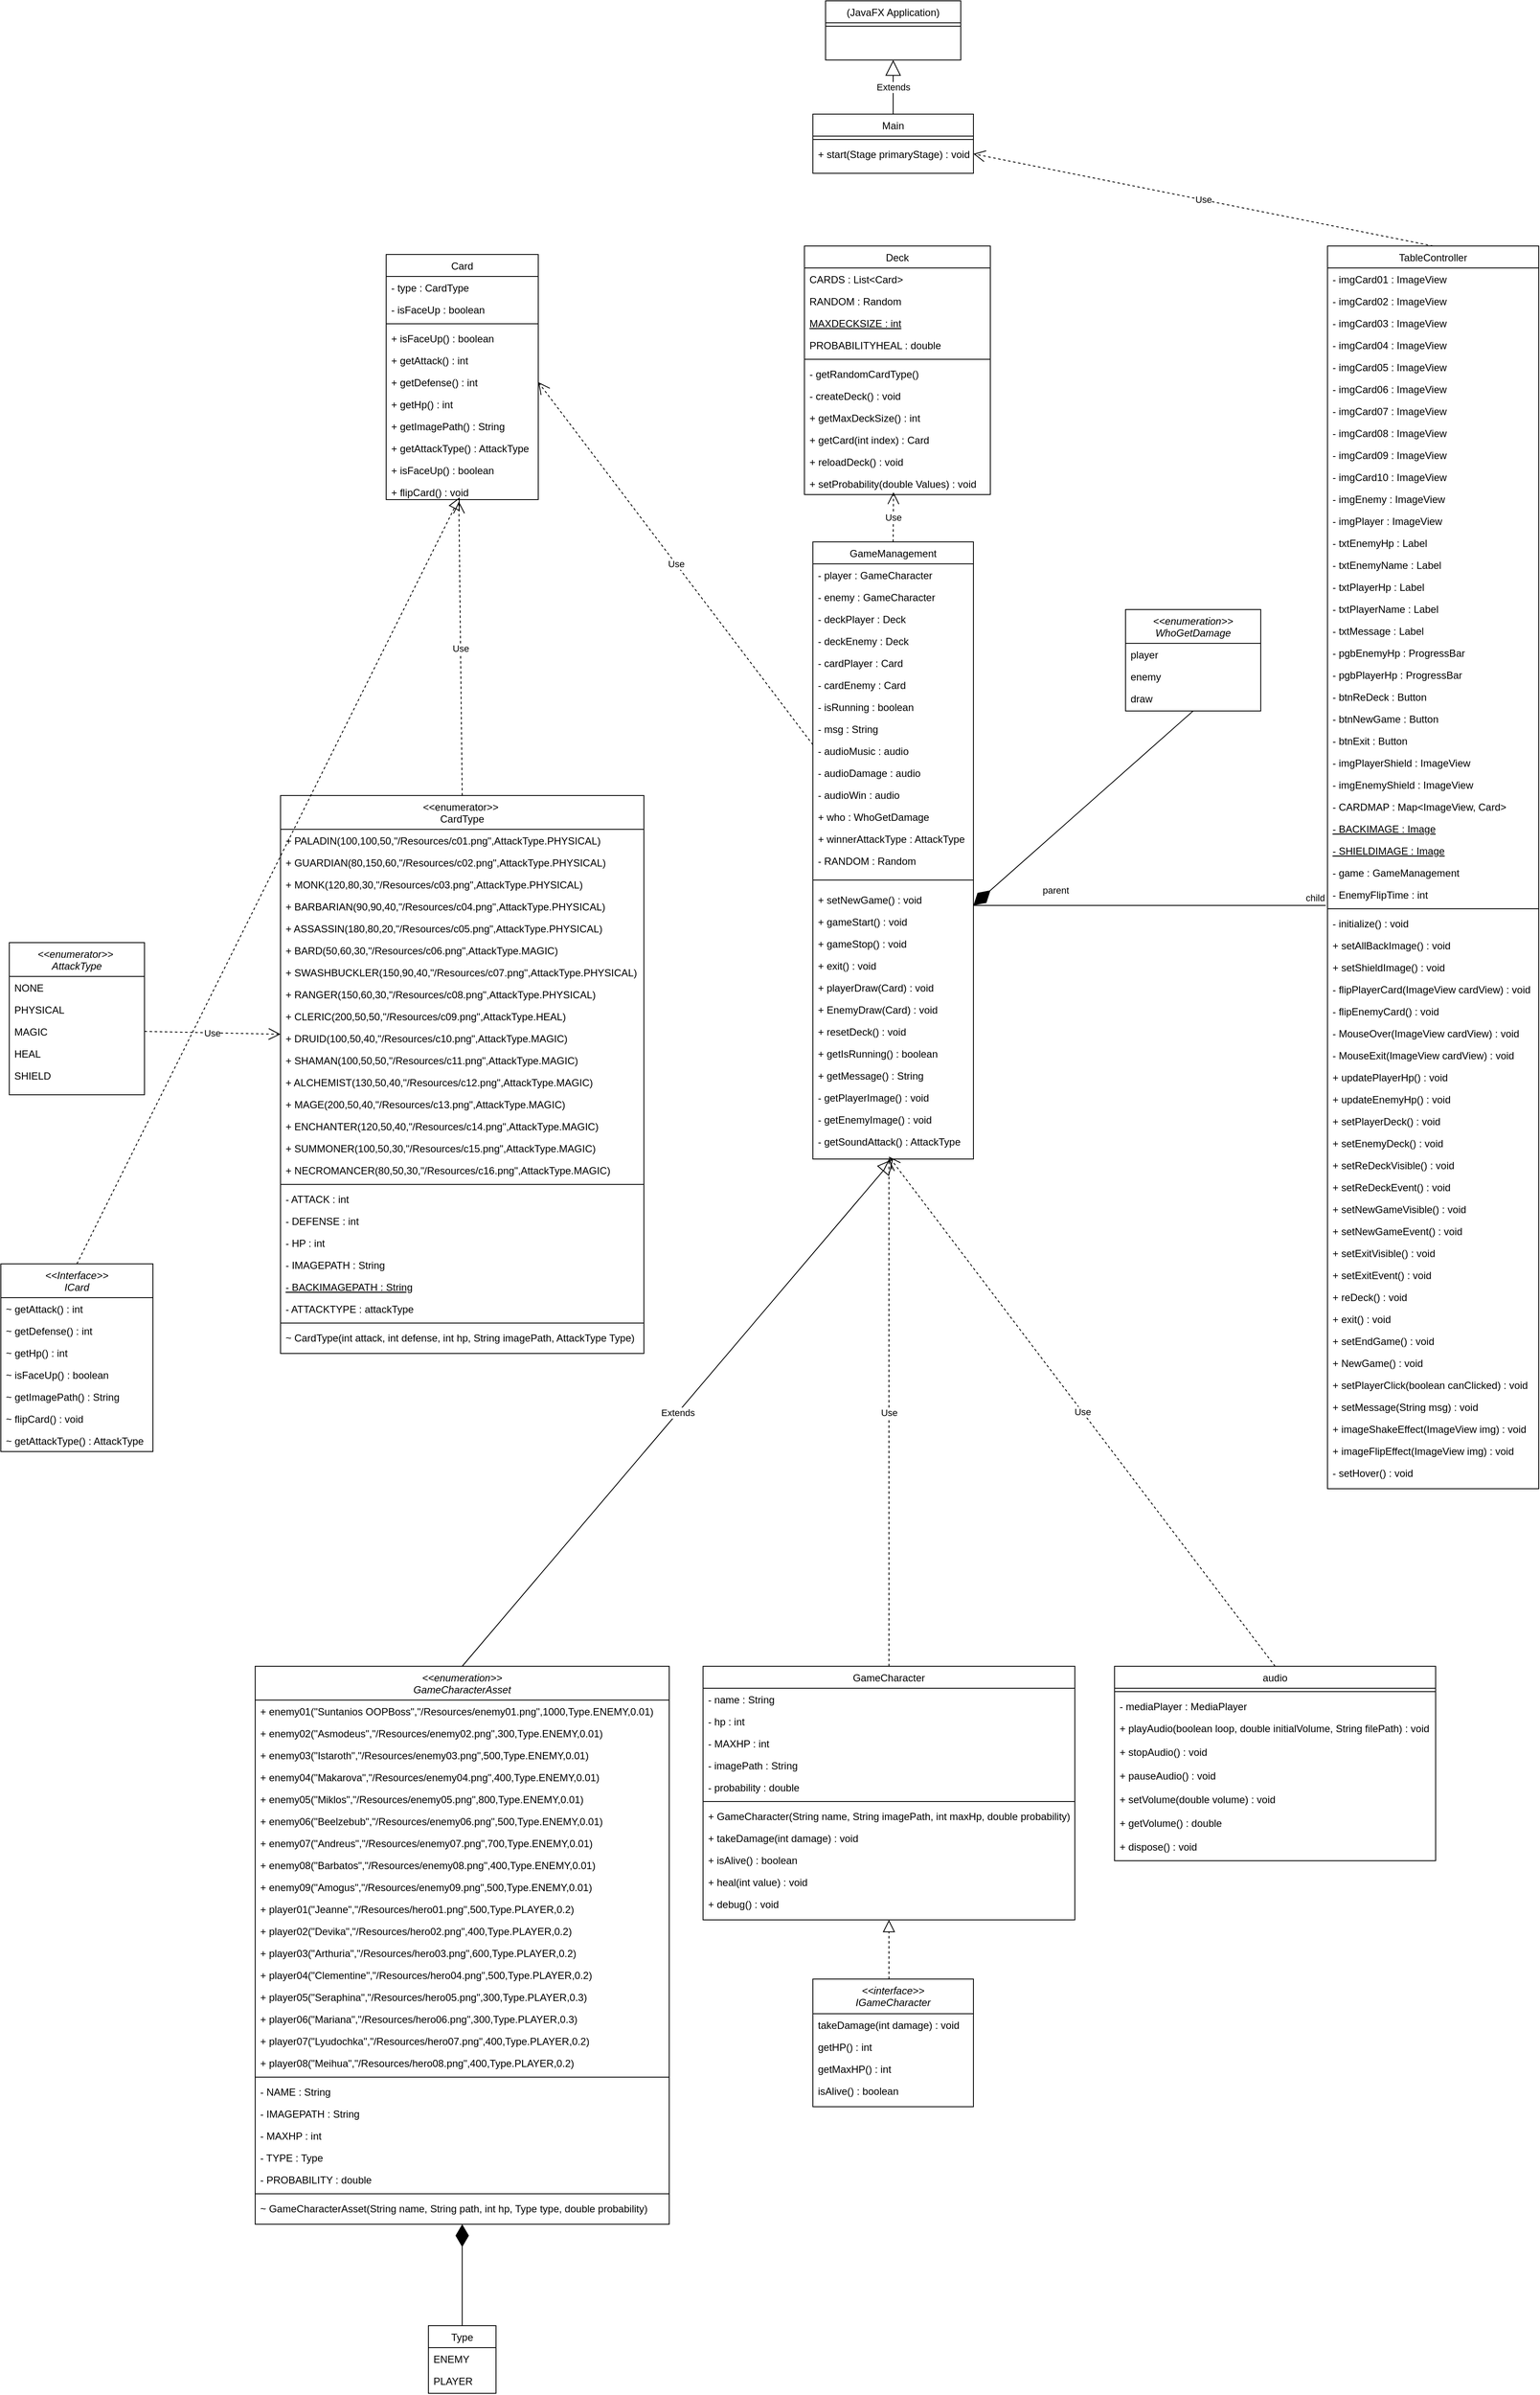 <mxfile version="26.0.16">
  <diagram id="C5RBs43oDa-KdzZeNtuy" name="Page-1">
    <mxGraphModel dx="3623" dy="-176" grid="1" gridSize="10" guides="1" tooltips="1" connect="1" arrows="1" fold="1" page="1" pageScale="1" pageWidth="827" pageHeight="1169" math="0" shadow="0">
      <root>
        <mxCell id="WIyWlLk6GJQsqaUBKTNV-0" />
        <mxCell id="WIyWlLk6GJQsqaUBKTNV-1" parent="WIyWlLk6GJQsqaUBKTNV-0" />
        <mxCell id="zkfFHV4jXpPFQw0GAbJ--6" value="GameManagement" style="swimlane;fontStyle=0;align=center;verticalAlign=top;childLayout=stackLayout;horizontal=1;startSize=26;horizontalStack=0;resizeParent=1;resizeLast=0;collapsible=1;marginBottom=0;rounded=0;shadow=0;strokeWidth=1;" parent="WIyWlLk6GJQsqaUBKTNV-1" vertex="1">
          <mxGeometry x="-362" y="2147" width="190" height="730" as="geometry">
            <mxRectangle x="130" y="380" width="160" height="26" as="alternateBounds" />
          </mxGeometry>
        </mxCell>
        <mxCell id="zkfFHV4jXpPFQw0GAbJ--7" value="- player : GameCharacter" style="text;align=left;verticalAlign=top;spacingLeft=4;spacingRight=4;overflow=hidden;rotatable=0;points=[[0,0.5],[1,0.5]];portConstraint=eastwest;" parent="zkfFHV4jXpPFQw0GAbJ--6" vertex="1">
          <mxGeometry y="26" width="190" height="26" as="geometry" />
        </mxCell>
        <mxCell id="zkfFHV4jXpPFQw0GAbJ--8" value="- enemy : GameCharacter" style="text;align=left;verticalAlign=top;spacingLeft=4;spacingRight=4;overflow=hidden;rotatable=0;points=[[0,0.5],[1,0.5]];portConstraint=eastwest;rounded=0;shadow=0;html=0;" parent="zkfFHV4jXpPFQw0GAbJ--6" vertex="1">
          <mxGeometry y="52" width="190" height="26" as="geometry" />
        </mxCell>
        <mxCell id="sWKYmD87pAxfQqB18a7g-89" value="- deckPlayer : Deck" style="text;align=left;verticalAlign=top;spacingLeft=4;spacingRight=4;overflow=hidden;rotatable=0;points=[[0,0.5],[1,0.5]];portConstraint=eastwest;rounded=0;shadow=0;html=0;" parent="zkfFHV4jXpPFQw0GAbJ--6" vertex="1">
          <mxGeometry y="78" width="190" height="26" as="geometry" />
        </mxCell>
        <mxCell id="sWKYmD87pAxfQqB18a7g-90" value="- deckEnemy : Deck" style="text;align=left;verticalAlign=top;spacingLeft=4;spacingRight=4;overflow=hidden;rotatable=0;points=[[0,0.5],[1,0.5]];portConstraint=eastwest;rounded=0;shadow=0;html=0;" parent="zkfFHV4jXpPFQw0GAbJ--6" vertex="1">
          <mxGeometry y="104" width="190" height="26" as="geometry" />
        </mxCell>
        <mxCell id="sWKYmD87pAxfQqB18a7g-91" value="- cardPlayer : Card" style="text;align=left;verticalAlign=top;spacingLeft=4;spacingRight=4;overflow=hidden;rotatable=0;points=[[0,0.5],[1,0.5]];portConstraint=eastwest;rounded=0;shadow=0;html=0;" parent="zkfFHV4jXpPFQw0GAbJ--6" vertex="1">
          <mxGeometry y="130" width="190" height="26" as="geometry" />
        </mxCell>
        <mxCell id="sWKYmD87pAxfQqB18a7g-92" value="- cardEnemy : Card" style="text;align=left;verticalAlign=top;spacingLeft=4;spacingRight=4;overflow=hidden;rotatable=0;points=[[0,0.5],[1,0.5]];portConstraint=eastwest;rounded=0;shadow=0;html=0;" parent="zkfFHV4jXpPFQw0GAbJ--6" vertex="1">
          <mxGeometry y="156" width="190" height="26" as="geometry" />
        </mxCell>
        <mxCell id="sWKYmD87pAxfQqB18a7g-93" value="- isRunning : boolean" style="text;align=left;verticalAlign=top;spacingLeft=4;spacingRight=4;overflow=hidden;rotatable=0;points=[[0,0.5],[1,0.5]];portConstraint=eastwest;rounded=0;shadow=0;html=0;" parent="zkfFHV4jXpPFQw0GAbJ--6" vertex="1">
          <mxGeometry y="182" width="190" height="26" as="geometry" />
        </mxCell>
        <mxCell id="sWKYmD87pAxfQqB18a7g-94" value="- msg : String" style="text;align=left;verticalAlign=top;spacingLeft=4;spacingRight=4;overflow=hidden;rotatable=0;points=[[0,0.5],[1,0.5]];portConstraint=eastwest;rounded=0;shadow=0;html=0;" parent="zkfFHV4jXpPFQw0GAbJ--6" vertex="1">
          <mxGeometry y="208" width="190" height="26" as="geometry" />
        </mxCell>
        <mxCell id="sWKYmD87pAxfQqB18a7g-95" value="- audioMusic : audio" style="text;align=left;verticalAlign=top;spacingLeft=4;spacingRight=4;overflow=hidden;rotatable=0;points=[[0,0.5],[1,0.5]];portConstraint=eastwest;rounded=0;shadow=0;html=0;" parent="zkfFHV4jXpPFQw0GAbJ--6" vertex="1">
          <mxGeometry y="234" width="190" height="26" as="geometry" />
        </mxCell>
        <mxCell id="sWKYmD87pAxfQqB18a7g-96" value="- audioDamage : audio" style="text;align=left;verticalAlign=top;spacingLeft=4;spacingRight=4;overflow=hidden;rotatable=0;points=[[0,0.5],[1,0.5]];portConstraint=eastwest;rounded=0;shadow=0;html=0;" parent="zkfFHV4jXpPFQw0GAbJ--6" vertex="1">
          <mxGeometry y="260" width="190" height="26" as="geometry" />
        </mxCell>
        <mxCell id="sWKYmD87pAxfQqB18a7g-97" value="- audioWin : audio" style="text;align=left;verticalAlign=top;spacingLeft=4;spacingRight=4;overflow=hidden;rotatable=0;points=[[0,0.5],[1,0.5]];portConstraint=eastwest;rounded=0;shadow=0;html=0;" parent="zkfFHV4jXpPFQw0GAbJ--6" vertex="1">
          <mxGeometry y="286" width="190" height="26" as="geometry" />
        </mxCell>
        <mxCell id="sWKYmD87pAxfQqB18a7g-98" value="+ who : WhoGetDamage" style="text;align=left;verticalAlign=top;spacingLeft=4;spacingRight=4;overflow=hidden;rotatable=0;points=[[0,0.5],[1,0.5]];portConstraint=eastwest;rounded=0;shadow=0;html=0;" parent="zkfFHV4jXpPFQw0GAbJ--6" vertex="1">
          <mxGeometry y="312" width="190" height="26" as="geometry" />
        </mxCell>
        <mxCell id="sWKYmD87pAxfQqB18a7g-99" value="+ winnerAttackType : AttackType" style="text;align=left;verticalAlign=top;spacingLeft=4;spacingRight=4;overflow=hidden;rotatable=0;points=[[0,0.5],[1,0.5]];portConstraint=eastwest;rounded=0;shadow=0;html=0;" parent="zkfFHV4jXpPFQw0GAbJ--6" vertex="1">
          <mxGeometry y="338" width="190" height="26" as="geometry" />
        </mxCell>
        <mxCell id="sWKYmD87pAxfQqB18a7g-100" value="- RANDOM : Random" style="text;align=left;verticalAlign=top;spacingLeft=4;spacingRight=4;overflow=hidden;rotatable=0;points=[[0,0.5],[1,0.5]];portConstraint=eastwest;rounded=0;shadow=0;html=0;" parent="zkfFHV4jXpPFQw0GAbJ--6" vertex="1">
          <mxGeometry y="364" width="190" height="26" as="geometry" />
        </mxCell>
        <mxCell id="zkfFHV4jXpPFQw0GAbJ--9" value="" style="line;html=1;strokeWidth=1;align=left;verticalAlign=middle;spacingTop=-1;spacingLeft=3;spacingRight=3;rotatable=0;labelPosition=right;points=[];portConstraint=eastwest;" parent="zkfFHV4jXpPFQw0GAbJ--6" vertex="1">
          <mxGeometry y="390" width="190" height="20" as="geometry" />
        </mxCell>
        <mxCell id="zkfFHV4jXpPFQw0GAbJ--11" value="+ setNewGame() : void" style="text;align=left;verticalAlign=top;spacingLeft=4;spacingRight=4;overflow=hidden;rotatable=0;points=[[0,0.5],[1,0.5]];portConstraint=eastwest;" parent="zkfFHV4jXpPFQw0GAbJ--6" vertex="1">
          <mxGeometry y="410" width="190" height="26" as="geometry" />
        </mxCell>
        <mxCell id="sWKYmD87pAxfQqB18a7g-102" value="+ gameStart() : void" style="text;align=left;verticalAlign=top;spacingLeft=4;spacingRight=4;overflow=hidden;rotatable=0;points=[[0,0.5],[1,0.5]];portConstraint=eastwest;" parent="zkfFHV4jXpPFQw0GAbJ--6" vertex="1">
          <mxGeometry y="436" width="190" height="26" as="geometry" />
        </mxCell>
        <mxCell id="sWKYmD87pAxfQqB18a7g-103" value="+ gameStop() : void" style="text;align=left;verticalAlign=top;spacingLeft=4;spacingRight=4;overflow=hidden;rotatable=0;points=[[0,0.5],[1,0.5]];portConstraint=eastwest;" parent="zkfFHV4jXpPFQw0GAbJ--6" vertex="1">
          <mxGeometry y="462" width="190" height="26" as="geometry" />
        </mxCell>
        <mxCell id="sWKYmD87pAxfQqB18a7g-104" value="+ exit() : void" style="text;align=left;verticalAlign=top;spacingLeft=4;spacingRight=4;overflow=hidden;rotatable=0;points=[[0,0.5],[1,0.5]];portConstraint=eastwest;" parent="zkfFHV4jXpPFQw0GAbJ--6" vertex="1">
          <mxGeometry y="488" width="190" height="26" as="geometry" />
        </mxCell>
        <mxCell id="sWKYmD87pAxfQqB18a7g-105" value="+ playerDraw(Card) : void" style="text;align=left;verticalAlign=top;spacingLeft=4;spacingRight=4;overflow=hidden;rotatable=0;points=[[0,0.5],[1,0.5]];portConstraint=eastwest;" parent="zkfFHV4jXpPFQw0GAbJ--6" vertex="1">
          <mxGeometry y="514" width="190" height="26" as="geometry" />
        </mxCell>
        <mxCell id="sWKYmD87pAxfQqB18a7g-106" value="+ EnemyDraw(Card) : void" style="text;align=left;verticalAlign=top;spacingLeft=4;spacingRight=4;overflow=hidden;rotatable=0;points=[[0,0.5],[1,0.5]];portConstraint=eastwest;" parent="zkfFHV4jXpPFQw0GAbJ--6" vertex="1">
          <mxGeometry y="540" width="190" height="26" as="geometry" />
        </mxCell>
        <mxCell id="sWKYmD87pAxfQqB18a7g-110" value="+ resetDeck() : void" style="text;align=left;verticalAlign=top;spacingLeft=4;spacingRight=4;overflow=hidden;rotatable=0;points=[[0,0.5],[1,0.5]];portConstraint=eastwest;" parent="zkfFHV4jXpPFQw0GAbJ--6" vertex="1">
          <mxGeometry y="566" width="190" height="26" as="geometry" />
        </mxCell>
        <mxCell id="sWKYmD87pAxfQqB18a7g-111" value="+ getIsRunning() : boolean" style="text;align=left;verticalAlign=top;spacingLeft=4;spacingRight=4;overflow=hidden;rotatable=0;points=[[0,0.5],[1,0.5]];portConstraint=eastwest;" parent="zkfFHV4jXpPFQw0GAbJ--6" vertex="1">
          <mxGeometry y="592" width="190" height="26" as="geometry" />
        </mxCell>
        <mxCell id="sWKYmD87pAxfQqB18a7g-112" value="+ getMessage() : String" style="text;align=left;verticalAlign=top;spacingLeft=4;spacingRight=4;overflow=hidden;rotatable=0;points=[[0,0.5],[1,0.5]];portConstraint=eastwest;" parent="zkfFHV4jXpPFQw0GAbJ--6" vertex="1">
          <mxGeometry y="618" width="190" height="26" as="geometry" />
        </mxCell>
        <mxCell id="sWKYmD87pAxfQqB18a7g-113" value="- getPlayerImage() : void" style="text;align=left;verticalAlign=top;spacingLeft=4;spacingRight=4;overflow=hidden;rotatable=0;points=[[0,0.5],[1,0.5]];portConstraint=eastwest;" parent="zkfFHV4jXpPFQw0GAbJ--6" vertex="1">
          <mxGeometry y="644" width="190" height="26" as="geometry" />
        </mxCell>
        <mxCell id="sWKYmD87pAxfQqB18a7g-114" value="- getEnemyImage() : void" style="text;align=left;verticalAlign=top;spacingLeft=4;spacingRight=4;overflow=hidden;rotatable=0;points=[[0,0.5],[1,0.5]];portConstraint=eastwest;" parent="zkfFHV4jXpPFQw0GAbJ--6" vertex="1">
          <mxGeometry y="670" width="190" height="26" as="geometry" />
        </mxCell>
        <mxCell id="sWKYmD87pAxfQqB18a7g-115" value="- getSoundAttack() : AttackType" style="text;align=left;verticalAlign=top;spacingLeft=4;spacingRight=4;overflow=hidden;rotatable=0;points=[[0,0.5],[1,0.5]];portConstraint=eastwest;" parent="zkfFHV4jXpPFQw0GAbJ--6" vertex="1">
          <mxGeometry y="696" width="190" height="26" as="geometry" />
        </mxCell>
        <mxCell id="sWKYmD87pAxfQqB18a7g-1" value="TableController" style="swimlane;fontStyle=0;align=center;verticalAlign=top;childLayout=stackLayout;horizontal=1;startSize=26;horizontalStack=0;resizeParent=1;resizeLast=0;collapsible=1;marginBottom=0;rounded=0;shadow=0;strokeWidth=1;" parent="WIyWlLk6GJQsqaUBKTNV-1" vertex="1">
          <mxGeometry x="247" y="1797" width="250" height="1470" as="geometry">
            <mxRectangle x="130" y="380" width="160" height="26" as="alternateBounds" />
          </mxGeometry>
        </mxCell>
        <mxCell id="sWKYmD87pAxfQqB18a7g-2" value="- imgCard01 : ImageView" style="text;align=left;verticalAlign=top;spacingLeft=4;spacingRight=4;overflow=hidden;rotatable=0;points=[[0,0.5],[1,0.5]];portConstraint=eastwest;" parent="sWKYmD87pAxfQqB18a7g-1" vertex="1">
          <mxGeometry y="26" width="250" height="26" as="geometry" />
        </mxCell>
        <mxCell id="sWKYmD87pAxfQqB18a7g-203" value="- imgCard02 : ImageView" style="text;align=left;verticalAlign=top;spacingLeft=4;spacingRight=4;overflow=hidden;rotatable=0;points=[[0,0.5],[1,0.5]];portConstraint=eastwest;" parent="sWKYmD87pAxfQqB18a7g-1" vertex="1">
          <mxGeometry y="52" width="250" height="26" as="geometry" />
        </mxCell>
        <mxCell id="sWKYmD87pAxfQqB18a7g-204" value="- imgCard03 : ImageView" style="text;align=left;verticalAlign=top;spacingLeft=4;spacingRight=4;overflow=hidden;rotatable=0;points=[[0,0.5],[1,0.5]];portConstraint=eastwest;" parent="sWKYmD87pAxfQqB18a7g-1" vertex="1">
          <mxGeometry y="78" width="250" height="26" as="geometry" />
        </mxCell>
        <mxCell id="sWKYmD87pAxfQqB18a7g-207" value="- imgCard04 : ImageView" style="text;align=left;verticalAlign=top;spacingLeft=4;spacingRight=4;overflow=hidden;rotatable=0;points=[[0,0.5],[1,0.5]];portConstraint=eastwest;" parent="sWKYmD87pAxfQqB18a7g-1" vertex="1">
          <mxGeometry y="104" width="250" height="26" as="geometry" />
        </mxCell>
        <mxCell id="sWKYmD87pAxfQqB18a7g-209" value="- imgCard05 : ImageView" style="text;align=left;verticalAlign=top;spacingLeft=4;spacingRight=4;overflow=hidden;rotatable=0;points=[[0,0.5],[1,0.5]];portConstraint=eastwest;" parent="sWKYmD87pAxfQqB18a7g-1" vertex="1">
          <mxGeometry y="130" width="250" height="26" as="geometry" />
        </mxCell>
        <mxCell id="sWKYmD87pAxfQqB18a7g-210" value="- imgCard06 : ImageView" style="text;align=left;verticalAlign=top;spacingLeft=4;spacingRight=4;overflow=hidden;rotatable=0;points=[[0,0.5],[1,0.5]];portConstraint=eastwest;" parent="sWKYmD87pAxfQqB18a7g-1" vertex="1">
          <mxGeometry y="156" width="250" height="26" as="geometry" />
        </mxCell>
        <mxCell id="sWKYmD87pAxfQqB18a7g-211" value="- imgCard07 : ImageView" style="text;align=left;verticalAlign=top;spacingLeft=4;spacingRight=4;overflow=hidden;rotatable=0;points=[[0,0.5],[1,0.5]];portConstraint=eastwest;" parent="sWKYmD87pAxfQqB18a7g-1" vertex="1">
          <mxGeometry y="182" width="250" height="26" as="geometry" />
        </mxCell>
        <mxCell id="sWKYmD87pAxfQqB18a7g-208" value="- imgCard08 : ImageView" style="text;align=left;verticalAlign=top;spacingLeft=4;spacingRight=4;overflow=hidden;rotatable=0;points=[[0,0.5],[1,0.5]];portConstraint=eastwest;" parent="sWKYmD87pAxfQqB18a7g-1" vertex="1">
          <mxGeometry y="208" width="250" height="26" as="geometry" />
        </mxCell>
        <mxCell id="sWKYmD87pAxfQqB18a7g-206" value="- imgCard09 : ImageView" style="text;align=left;verticalAlign=top;spacingLeft=4;spacingRight=4;overflow=hidden;rotatable=0;points=[[0,0.5],[1,0.5]];portConstraint=eastwest;" parent="sWKYmD87pAxfQqB18a7g-1" vertex="1">
          <mxGeometry y="234" width="250" height="26" as="geometry" />
        </mxCell>
        <mxCell id="sWKYmD87pAxfQqB18a7g-205" value="- imgCard10 : ImageView" style="text;align=left;verticalAlign=top;spacingLeft=4;spacingRight=4;overflow=hidden;rotatable=0;points=[[0,0.5],[1,0.5]];portConstraint=eastwest;" parent="sWKYmD87pAxfQqB18a7g-1" vertex="1">
          <mxGeometry y="260" width="250" height="26" as="geometry" />
        </mxCell>
        <mxCell id="sWKYmD87pAxfQqB18a7g-213" value="- imgEnemy : ImageView" style="text;align=left;verticalAlign=top;spacingLeft=4;spacingRight=4;overflow=hidden;rotatable=0;points=[[0,0.5],[1,0.5]];portConstraint=eastwest;" parent="sWKYmD87pAxfQqB18a7g-1" vertex="1">
          <mxGeometry y="286" width="250" height="26" as="geometry" />
        </mxCell>
        <mxCell id="sWKYmD87pAxfQqB18a7g-214" value="- imgPlayer : ImageView" style="text;align=left;verticalAlign=top;spacingLeft=4;spacingRight=4;overflow=hidden;rotatable=0;points=[[0,0.5],[1,0.5]];portConstraint=eastwest;" parent="sWKYmD87pAxfQqB18a7g-1" vertex="1">
          <mxGeometry y="312" width="250" height="26" as="geometry" />
        </mxCell>
        <mxCell id="sWKYmD87pAxfQqB18a7g-212" value="- txtEnemyHp : Label" style="text;align=left;verticalAlign=top;spacingLeft=4;spacingRight=4;overflow=hidden;rotatable=0;points=[[0,0.5],[1,0.5]];portConstraint=eastwest;" parent="sWKYmD87pAxfQqB18a7g-1" vertex="1">
          <mxGeometry y="338" width="250" height="26" as="geometry" />
        </mxCell>
        <mxCell id="sWKYmD87pAxfQqB18a7g-215" value="- txtEnemyName : Label" style="text;align=left;verticalAlign=top;spacingLeft=4;spacingRight=4;overflow=hidden;rotatable=0;points=[[0,0.5],[1,0.5]];portConstraint=eastwest;" parent="sWKYmD87pAxfQqB18a7g-1" vertex="1">
          <mxGeometry y="364" width="250" height="26" as="geometry" />
        </mxCell>
        <mxCell id="sWKYmD87pAxfQqB18a7g-217" value="- txtPlayerHp : Label" style="text;align=left;verticalAlign=top;spacingLeft=4;spacingRight=4;overflow=hidden;rotatable=0;points=[[0,0.5],[1,0.5]];portConstraint=eastwest;" parent="sWKYmD87pAxfQqB18a7g-1" vertex="1">
          <mxGeometry y="390" width="250" height="26" as="geometry" />
        </mxCell>
        <mxCell id="sWKYmD87pAxfQqB18a7g-218" value="- txtPlayerName : Label" style="text;align=left;verticalAlign=top;spacingLeft=4;spacingRight=4;overflow=hidden;rotatable=0;points=[[0,0.5],[1,0.5]];portConstraint=eastwest;" parent="sWKYmD87pAxfQqB18a7g-1" vertex="1">
          <mxGeometry y="416" width="250" height="26" as="geometry" />
        </mxCell>
        <mxCell id="sWKYmD87pAxfQqB18a7g-216" value="- txtMessage : Label" style="text;align=left;verticalAlign=top;spacingLeft=4;spacingRight=4;overflow=hidden;rotatable=0;points=[[0,0.5],[1,0.5]];portConstraint=eastwest;" parent="sWKYmD87pAxfQqB18a7g-1" vertex="1">
          <mxGeometry y="442" width="250" height="26" as="geometry" />
        </mxCell>
        <mxCell id="sWKYmD87pAxfQqB18a7g-219" value="- pgbEnemyHp : ProgressBar" style="text;align=left;verticalAlign=top;spacingLeft=4;spacingRight=4;overflow=hidden;rotatable=0;points=[[0,0.5],[1,0.5]];portConstraint=eastwest;" parent="sWKYmD87pAxfQqB18a7g-1" vertex="1">
          <mxGeometry y="468" width="250" height="26" as="geometry" />
        </mxCell>
        <mxCell id="sWKYmD87pAxfQqB18a7g-221" value="- pgbPlayerHp : ProgressBar" style="text;align=left;verticalAlign=top;spacingLeft=4;spacingRight=4;overflow=hidden;rotatable=0;points=[[0,0.5],[1,0.5]];portConstraint=eastwest;" parent="sWKYmD87pAxfQqB18a7g-1" vertex="1">
          <mxGeometry y="494" width="250" height="26" as="geometry" />
        </mxCell>
        <mxCell id="sWKYmD87pAxfQqB18a7g-220" value="- btnReDeck : Button" style="text;align=left;verticalAlign=top;spacingLeft=4;spacingRight=4;overflow=hidden;rotatable=0;points=[[0,0.5],[1,0.5]];portConstraint=eastwest;" parent="sWKYmD87pAxfQqB18a7g-1" vertex="1">
          <mxGeometry y="520" width="250" height="26" as="geometry" />
        </mxCell>
        <mxCell id="sWKYmD87pAxfQqB18a7g-222" value="- btnNewGame : Button" style="text;align=left;verticalAlign=top;spacingLeft=4;spacingRight=4;overflow=hidden;rotatable=0;points=[[0,0.5],[1,0.5]];portConstraint=eastwest;" parent="sWKYmD87pAxfQqB18a7g-1" vertex="1">
          <mxGeometry y="546" width="250" height="26" as="geometry" />
        </mxCell>
        <mxCell id="sWKYmD87pAxfQqB18a7g-223" value="- btnExit : Button" style="text;align=left;verticalAlign=top;spacingLeft=4;spacingRight=4;overflow=hidden;rotatable=0;points=[[0,0.5],[1,0.5]];portConstraint=eastwest;" parent="sWKYmD87pAxfQqB18a7g-1" vertex="1">
          <mxGeometry y="572" width="250" height="26" as="geometry" />
        </mxCell>
        <mxCell id="sWKYmD87pAxfQqB18a7g-224" value="- imgPlayerShield : ImageView" style="text;align=left;verticalAlign=top;spacingLeft=4;spacingRight=4;overflow=hidden;rotatable=0;points=[[0,0.5],[1,0.5]];portConstraint=eastwest;" parent="sWKYmD87pAxfQqB18a7g-1" vertex="1">
          <mxGeometry y="598" width="250" height="26" as="geometry" />
        </mxCell>
        <mxCell id="sWKYmD87pAxfQqB18a7g-225" value="- imgEnemyShield : ImageView" style="text;align=left;verticalAlign=top;spacingLeft=4;spacingRight=4;overflow=hidden;rotatable=0;points=[[0,0.5],[1,0.5]];portConstraint=eastwest;" parent="sWKYmD87pAxfQqB18a7g-1" vertex="1">
          <mxGeometry y="624" width="250" height="26" as="geometry" />
        </mxCell>
        <mxCell id="sWKYmD87pAxfQqB18a7g-226" value="- CARDMAP : Map&lt;ImageView, Card&gt;" style="text;align=left;verticalAlign=top;spacingLeft=4;spacingRight=4;overflow=hidden;rotatable=0;points=[[0,0.5],[1,0.5]];portConstraint=eastwest;" parent="sWKYmD87pAxfQqB18a7g-1" vertex="1">
          <mxGeometry y="650" width="250" height="26" as="geometry" />
        </mxCell>
        <mxCell id="sWKYmD87pAxfQqB18a7g-228" value="- BACKIMAGE : Image" style="text;align=left;verticalAlign=top;spacingLeft=4;spacingRight=4;overflow=hidden;rotatable=0;points=[[0,0.5],[1,0.5]];portConstraint=eastwest;fontStyle=4" parent="sWKYmD87pAxfQqB18a7g-1" vertex="1">
          <mxGeometry y="676" width="250" height="26" as="geometry" />
        </mxCell>
        <mxCell id="sWKYmD87pAxfQqB18a7g-229" value="- SHIELDIMAGE : Image" style="text;align=left;verticalAlign=top;spacingLeft=4;spacingRight=4;overflow=hidden;rotatable=0;points=[[0,0.5],[1,0.5]];portConstraint=eastwest;fontStyle=4" parent="sWKYmD87pAxfQqB18a7g-1" vertex="1">
          <mxGeometry y="702" width="250" height="26" as="geometry" />
        </mxCell>
        <mxCell id="sWKYmD87pAxfQqB18a7g-230" value="- game : GameManagement" style="text;align=left;verticalAlign=top;spacingLeft=4;spacingRight=4;overflow=hidden;rotatable=0;points=[[0,0.5],[1,0.5]];portConstraint=eastwest;" parent="sWKYmD87pAxfQqB18a7g-1" vertex="1">
          <mxGeometry y="728" width="250" height="26" as="geometry" />
        </mxCell>
        <mxCell id="sWKYmD87pAxfQqB18a7g-231" value="- EnemyFlipTime : int" style="text;align=left;verticalAlign=top;spacingLeft=4;spacingRight=4;overflow=hidden;rotatable=0;points=[[0,0.5],[1,0.5]];portConstraint=eastwest;" parent="sWKYmD87pAxfQqB18a7g-1" vertex="1">
          <mxGeometry y="754" width="250" height="26" as="geometry" />
        </mxCell>
        <mxCell id="sWKYmD87pAxfQqB18a7g-4" value="" style="line;html=1;strokeWidth=1;align=left;verticalAlign=middle;spacingTop=-1;spacingLeft=3;spacingRight=3;rotatable=0;labelPosition=right;points=[];portConstraint=eastwest;" parent="sWKYmD87pAxfQqB18a7g-1" vertex="1">
          <mxGeometry y="780" width="250" height="8" as="geometry" />
        </mxCell>
        <mxCell id="sWKYmD87pAxfQqB18a7g-232" value="- initialize() : void" style="text;align=left;verticalAlign=top;spacingLeft=4;spacingRight=4;overflow=hidden;rotatable=0;points=[[0,0.5],[1,0.5]];portConstraint=eastwest;" parent="sWKYmD87pAxfQqB18a7g-1" vertex="1">
          <mxGeometry y="788" width="250" height="26" as="geometry" />
        </mxCell>
        <mxCell id="sWKYmD87pAxfQqB18a7g-233" value="+ setAllBackImage() : void" style="text;align=left;verticalAlign=top;spacingLeft=4;spacingRight=4;overflow=hidden;rotatable=0;points=[[0,0.5],[1,0.5]];portConstraint=eastwest;" parent="sWKYmD87pAxfQqB18a7g-1" vertex="1">
          <mxGeometry y="814" width="250" height="26" as="geometry" />
        </mxCell>
        <mxCell id="sWKYmD87pAxfQqB18a7g-234" value="+ setShieldImage() : void" style="text;align=left;verticalAlign=top;spacingLeft=4;spacingRight=4;overflow=hidden;rotatable=0;points=[[0,0.5],[1,0.5]];portConstraint=eastwest;" parent="sWKYmD87pAxfQqB18a7g-1" vertex="1">
          <mxGeometry y="840" width="250" height="26" as="geometry" />
        </mxCell>
        <mxCell id="sWKYmD87pAxfQqB18a7g-235" value="- flipPlayerCard(ImageView cardView) : void" style="text;align=left;verticalAlign=top;spacingLeft=4;spacingRight=4;overflow=hidden;rotatable=0;points=[[0,0.5],[1,0.5]];portConstraint=eastwest;" parent="sWKYmD87pAxfQqB18a7g-1" vertex="1">
          <mxGeometry y="866" width="250" height="26" as="geometry" />
        </mxCell>
        <mxCell id="sWKYmD87pAxfQqB18a7g-237" value="- flipEnemyCard() : void" style="text;align=left;verticalAlign=top;spacingLeft=4;spacingRight=4;overflow=hidden;rotatable=0;points=[[0,0.5],[1,0.5]];portConstraint=eastwest;" parent="sWKYmD87pAxfQqB18a7g-1" vertex="1">
          <mxGeometry y="892" width="250" height="26" as="geometry" />
        </mxCell>
        <mxCell id="sWKYmD87pAxfQqB18a7g-238" value="- MouseOver(ImageView cardView) : void" style="text;align=left;verticalAlign=top;spacingLeft=4;spacingRight=4;overflow=hidden;rotatable=0;points=[[0,0.5],[1,0.5]];portConstraint=eastwest;" parent="sWKYmD87pAxfQqB18a7g-1" vertex="1">
          <mxGeometry y="918" width="250" height="26" as="geometry" />
        </mxCell>
        <mxCell id="sWKYmD87pAxfQqB18a7g-239" value="- MouseExit(ImageView cardView) : void" style="text;align=left;verticalAlign=top;spacingLeft=4;spacingRight=4;overflow=hidden;rotatable=0;points=[[0,0.5],[1,0.5]];portConstraint=eastwest;" parent="sWKYmD87pAxfQqB18a7g-1" vertex="1">
          <mxGeometry y="944" width="250" height="26" as="geometry" />
        </mxCell>
        <mxCell id="sWKYmD87pAxfQqB18a7g-241" value="+ updatePlayerHp() : void" style="text;align=left;verticalAlign=top;spacingLeft=4;spacingRight=4;overflow=hidden;rotatable=0;points=[[0,0.5],[1,0.5]];portConstraint=eastwest;" parent="sWKYmD87pAxfQqB18a7g-1" vertex="1">
          <mxGeometry y="970" width="250" height="26" as="geometry" />
        </mxCell>
        <mxCell id="sWKYmD87pAxfQqB18a7g-243" value="+ updateEnemyHp() : void" style="text;align=left;verticalAlign=top;spacingLeft=4;spacingRight=4;overflow=hidden;rotatable=0;points=[[0,0.5],[1,0.5]];portConstraint=eastwest;" parent="sWKYmD87pAxfQqB18a7g-1" vertex="1">
          <mxGeometry y="996" width="250" height="26" as="geometry" />
        </mxCell>
        <mxCell id="sWKYmD87pAxfQqB18a7g-245" value="+ setPlayerDeck() : void" style="text;align=left;verticalAlign=top;spacingLeft=4;spacingRight=4;overflow=hidden;rotatable=0;points=[[0,0.5],[1,0.5]];portConstraint=eastwest;" parent="sWKYmD87pAxfQqB18a7g-1" vertex="1">
          <mxGeometry y="1022" width="250" height="26" as="geometry" />
        </mxCell>
        <mxCell id="sWKYmD87pAxfQqB18a7g-246" value="+ setEnemyDeck() : void" style="text;align=left;verticalAlign=top;spacingLeft=4;spacingRight=4;overflow=hidden;rotatable=0;points=[[0,0.5],[1,0.5]];portConstraint=eastwest;" parent="sWKYmD87pAxfQqB18a7g-1" vertex="1">
          <mxGeometry y="1048" width="250" height="26" as="geometry" />
        </mxCell>
        <mxCell id="sWKYmD87pAxfQqB18a7g-247" value="+ setReDeckVisible() : void" style="text;align=left;verticalAlign=top;spacingLeft=4;spacingRight=4;overflow=hidden;rotatable=0;points=[[0,0.5],[1,0.5]];portConstraint=eastwest;" parent="sWKYmD87pAxfQqB18a7g-1" vertex="1">
          <mxGeometry y="1074" width="250" height="26" as="geometry" />
        </mxCell>
        <mxCell id="sWKYmD87pAxfQqB18a7g-248" value="+ setReDeckEvent() : void" style="text;align=left;verticalAlign=top;spacingLeft=4;spacingRight=4;overflow=hidden;rotatable=0;points=[[0,0.5],[1,0.5]];portConstraint=eastwest;" parent="sWKYmD87pAxfQqB18a7g-1" vertex="1">
          <mxGeometry y="1100" width="250" height="26" as="geometry" />
        </mxCell>
        <mxCell id="sWKYmD87pAxfQqB18a7g-249" value="+ setNewGameVisible() : void" style="text;align=left;verticalAlign=top;spacingLeft=4;spacingRight=4;overflow=hidden;rotatable=0;points=[[0,0.5],[1,0.5]];portConstraint=eastwest;" parent="sWKYmD87pAxfQqB18a7g-1" vertex="1">
          <mxGeometry y="1126" width="250" height="26" as="geometry" />
        </mxCell>
        <mxCell id="sWKYmD87pAxfQqB18a7g-250" value="+ setNewGameEvent() : void" style="text;align=left;verticalAlign=top;spacingLeft=4;spacingRight=4;overflow=hidden;rotatable=0;points=[[0,0.5],[1,0.5]];portConstraint=eastwest;" parent="sWKYmD87pAxfQqB18a7g-1" vertex="1">
          <mxGeometry y="1152" width="250" height="26" as="geometry" />
        </mxCell>
        <mxCell id="sWKYmD87pAxfQqB18a7g-252" value="+ setExitVisible() : void" style="text;align=left;verticalAlign=top;spacingLeft=4;spacingRight=4;overflow=hidden;rotatable=0;points=[[0,0.5],[1,0.5]];portConstraint=eastwest;" parent="sWKYmD87pAxfQqB18a7g-1" vertex="1">
          <mxGeometry y="1178" width="250" height="26" as="geometry" />
        </mxCell>
        <mxCell id="sWKYmD87pAxfQqB18a7g-251" value="+ setExitEvent() : void" style="text;align=left;verticalAlign=top;spacingLeft=4;spacingRight=4;overflow=hidden;rotatable=0;points=[[0,0.5],[1,0.5]];portConstraint=eastwest;" parent="sWKYmD87pAxfQqB18a7g-1" vertex="1">
          <mxGeometry y="1204" width="250" height="26" as="geometry" />
        </mxCell>
        <mxCell id="sWKYmD87pAxfQqB18a7g-253" value="+ reDeck() : void" style="text;align=left;verticalAlign=top;spacingLeft=4;spacingRight=4;overflow=hidden;rotatable=0;points=[[0,0.5],[1,0.5]];portConstraint=eastwest;" parent="sWKYmD87pAxfQqB18a7g-1" vertex="1">
          <mxGeometry y="1230" width="250" height="26" as="geometry" />
        </mxCell>
        <mxCell id="sWKYmD87pAxfQqB18a7g-254" value="+ exit() : void" style="text;align=left;verticalAlign=top;spacingLeft=4;spacingRight=4;overflow=hidden;rotatable=0;points=[[0,0.5],[1,0.5]];portConstraint=eastwest;" parent="sWKYmD87pAxfQqB18a7g-1" vertex="1">
          <mxGeometry y="1256" width="250" height="26" as="geometry" />
        </mxCell>
        <mxCell id="sWKYmD87pAxfQqB18a7g-255" value="+ setEndGame() : void" style="text;align=left;verticalAlign=top;spacingLeft=4;spacingRight=4;overflow=hidden;rotatable=0;points=[[0,0.5],[1,0.5]];portConstraint=eastwest;" parent="sWKYmD87pAxfQqB18a7g-1" vertex="1">
          <mxGeometry y="1282" width="250" height="26" as="geometry" />
        </mxCell>
        <mxCell id="sWKYmD87pAxfQqB18a7g-256" value="+ NewGame() : void" style="text;align=left;verticalAlign=top;spacingLeft=4;spacingRight=4;overflow=hidden;rotatable=0;points=[[0,0.5],[1,0.5]];portConstraint=eastwest;" parent="sWKYmD87pAxfQqB18a7g-1" vertex="1">
          <mxGeometry y="1308" width="250" height="26" as="geometry" />
        </mxCell>
        <mxCell id="sWKYmD87pAxfQqB18a7g-257" value="+ setPlayerClick(boolean canClicked) : void" style="text;align=left;verticalAlign=top;spacingLeft=4;spacingRight=4;overflow=hidden;rotatable=0;points=[[0,0.5],[1,0.5]];portConstraint=eastwest;" parent="sWKYmD87pAxfQqB18a7g-1" vertex="1">
          <mxGeometry y="1334" width="250" height="26" as="geometry" />
        </mxCell>
        <mxCell id="sWKYmD87pAxfQqB18a7g-258" value="+ setMessage(String msg) : void" style="text;align=left;verticalAlign=top;spacingLeft=4;spacingRight=4;overflow=hidden;rotatable=0;points=[[0,0.5],[1,0.5]];portConstraint=eastwest;" parent="sWKYmD87pAxfQqB18a7g-1" vertex="1">
          <mxGeometry y="1360" width="250" height="26" as="geometry" />
        </mxCell>
        <mxCell id="sWKYmD87pAxfQqB18a7g-259" value="+ imageShakeEffect(ImageView img) : void" style="text;align=left;verticalAlign=top;spacingLeft=4;spacingRight=4;overflow=hidden;rotatable=0;points=[[0,0.5],[1,0.5]];portConstraint=eastwest;" parent="sWKYmD87pAxfQqB18a7g-1" vertex="1">
          <mxGeometry y="1386" width="250" height="26" as="geometry" />
        </mxCell>
        <mxCell id="sWKYmD87pAxfQqB18a7g-260" value="+ imageFlipEffect(ImageView img) : void" style="text;align=left;verticalAlign=top;spacingLeft=4;spacingRight=4;overflow=hidden;rotatable=0;points=[[0,0.5],[1,0.5]];portConstraint=eastwest;" parent="sWKYmD87pAxfQqB18a7g-1" vertex="1">
          <mxGeometry y="1412" width="250" height="26" as="geometry" />
        </mxCell>
        <mxCell id="sWKYmD87pAxfQqB18a7g-261" value="- setHover() : void" style="text;align=left;verticalAlign=top;spacingLeft=4;spacingRight=4;overflow=hidden;rotatable=0;points=[[0,0.5],[1,0.5]];portConstraint=eastwest;" parent="sWKYmD87pAxfQqB18a7g-1" vertex="1">
          <mxGeometry y="1438" width="250" height="26" as="geometry" />
        </mxCell>
        <mxCell id="sWKYmD87pAxfQqB18a7g-7" value="Deck" style="swimlane;fontStyle=0;align=center;verticalAlign=top;childLayout=stackLayout;horizontal=1;startSize=26;horizontalStack=0;resizeParent=1;resizeLast=0;collapsible=1;marginBottom=0;rounded=0;shadow=0;strokeWidth=1;" parent="WIyWlLk6GJQsqaUBKTNV-1" vertex="1">
          <mxGeometry x="-372" y="1797" width="220" height="294" as="geometry">
            <mxRectangle x="130" y="380" width="160" height="26" as="alternateBounds" />
          </mxGeometry>
        </mxCell>
        <mxCell id="sWKYmD87pAxfQqB18a7g-8" value="CARDS : List&lt;Card&gt;" style="text;align=left;verticalAlign=top;spacingLeft=4;spacingRight=4;overflow=hidden;rotatable=0;points=[[0,0.5],[1,0.5]];portConstraint=eastwest;" parent="sWKYmD87pAxfQqB18a7g-7" vertex="1">
          <mxGeometry y="26" width="220" height="26" as="geometry" />
        </mxCell>
        <mxCell id="sWKYmD87pAxfQqB18a7g-9" value="RANDOM : Random" style="text;align=left;verticalAlign=top;spacingLeft=4;spacingRight=4;overflow=hidden;rotatable=0;points=[[0,0.5],[1,0.5]];portConstraint=eastwest;rounded=0;shadow=0;html=0;" parent="sWKYmD87pAxfQqB18a7g-7" vertex="1">
          <mxGeometry y="52" width="220" height="26" as="geometry" />
        </mxCell>
        <mxCell id="sWKYmD87pAxfQqB18a7g-12" value="MAXDECKSIZE : int" style="text;align=left;verticalAlign=top;spacingLeft=4;spacingRight=4;overflow=hidden;rotatable=0;points=[[0,0.5],[1,0.5]];portConstraint=eastwest;fontStyle=4" parent="sWKYmD87pAxfQqB18a7g-7" vertex="1">
          <mxGeometry y="78" width="220" height="26" as="geometry" />
        </mxCell>
        <mxCell id="sWKYmD87pAxfQqB18a7g-184" value="PROBABILITYHEAL : double" style="text;align=left;verticalAlign=top;spacingLeft=4;spacingRight=4;overflow=hidden;rotatable=0;points=[[0,0.5],[1,0.5]];portConstraint=eastwest;" parent="sWKYmD87pAxfQqB18a7g-7" vertex="1">
          <mxGeometry y="104" width="220" height="26" as="geometry" />
        </mxCell>
        <mxCell id="sWKYmD87pAxfQqB18a7g-10" value="" style="line;html=1;strokeWidth=1;align=left;verticalAlign=middle;spacingTop=-1;spacingLeft=3;spacingRight=3;rotatable=0;labelPosition=right;points=[];portConstraint=eastwest;" parent="sWKYmD87pAxfQqB18a7g-7" vertex="1">
          <mxGeometry y="130" width="220" height="8" as="geometry" />
        </mxCell>
        <mxCell id="sWKYmD87pAxfQqB18a7g-186" value="- getRandomCardType()" style="text;align=left;verticalAlign=top;spacingLeft=4;spacingRight=4;overflow=hidden;rotatable=0;points=[[0,0.5],[1,0.5]];portConstraint=eastwest;" parent="sWKYmD87pAxfQqB18a7g-7" vertex="1">
          <mxGeometry y="138" width="220" height="26" as="geometry" />
        </mxCell>
        <mxCell id="sWKYmD87pAxfQqB18a7g-187" value="- createDeck() : void" style="text;align=left;verticalAlign=top;spacingLeft=4;spacingRight=4;overflow=hidden;rotatable=0;points=[[0,0.5],[1,0.5]];portConstraint=eastwest;" parent="sWKYmD87pAxfQqB18a7g-7" vertex="1">
          <mxGeometry y="164" width="220" height="26" as="geometry" />
        </mxCell>
        <mxCell id="sWKYmD87pAxfQqB18a7g-196" value="+ getMaxDeckSize() : int" style="text;align=left;verticalAlign=top;spacingLeft=4;spacingRight=4;overflow=hidden;rotatable=0;points=[[0,0.5],[1,0.5]];portConstraint=eastwest;" parent="sWKYmD87pAxfQqB18a7g-7" vertex="1">
          <mxGeometry y="190" width="220" height="26" as="geometry" />
        </mxCell>
        <mxCell id="sWKYmD87pAxfQqB18a7g-197" value="+ getCard(int index) : Card" style="text;align=left;verticalAlign=top;spacingLeft=4;spacingRight=4;overflow=hidden;rotatable=0;points=[[0,0.5],[1,0.5]];portConstraint=eastwest;" parent="sWKYmD87pAxfQqB18a7g-7" vertex="1">
          <mxGeometry y="216" width="220" height="26" as="geometry" />
        </mxCell>
        <mxCell id="sWKYmD87pAxfQqB18a7g-198" value="+ reloadDeck() : void" style="text;align=left;verticalAlign=top;spacingLeft=4;spacingRight=4;overflow=hidden;rotatable=0;points=[[0,0.5],[1,0.5]];portConstraint=eastwest;" parent="sWKYmD87pAxfQqB18a7g-7" vertex="1">
          <mxGeometry y="242" width="220" height="26" as="geometry" />
        </mxCell>
        <mxCell id="sWKYmD87pAxfQqB18a7g-199" value="+ setProbability(double Values) : void" style="text;align=left;verticalAlign=top;spacingLeft=4;spacingRight=4;overflow=hidden;rotatable=0;points=[[0,0.5],[1,0.5]];portConstraint=eastwest;" parent="sWKYmD87pAxfQqB18a7g-7" vertex="1">
          <mxGeometry y="268" width="220" height="26" as="geometry" />
        </mxCell>
        <mxCell id="sWKYmD87pAxfQqB18a7g-19" value="&lt;&lt;interface&gt;&gt;&#xa;IGameCharacter" style="swimlane;fontStyle=2;align=center;verticalAlign=top;childLayout=stackLayout;horizontal=1;startSize=41;horizontalStack=0;resizeParent=1;resizeLast=0;collapsible=1;marginBottom=0;rounded=0;shadow=0;strokeWidth=1;" parent="WIyWlLk6GJQsqaUBKTNV-1" vertex="1">
          <mxGeometry x="-362" y="3847" width="190" height="151" as="geometry">
            <mxRectangle x="130" y="380" width="160" height="26" as="alternateBounds" />
          </mxGeometry>
        </mxCell>
        <mxCell id="sWKYmD87pAxfQqB18a7g-20" value="takeDamage(int damage) : void" style="text;align=left;verticalAlign=top;spacingLeft=4;spacingRight=4;overflow=hidden;rotatable=0;points=[[0,0.5],[1,0.5]];portConstraint=eastwest;" parent="sWKYmD87pAxfQqB18a7g-19" vertex="1">
          <mxGeometry y="41" width="190" height="26" as="geometry" />
        </mxCell>
        <mxCell id="sWKYmD87pAxfQqB18a7g-21" value="getHP() : int" style="text;align=left;verticalAlign=top;spacingLeft=4;spacingRight=4;overflow=hidden;rotatable=0;points=[[0,0.5],[1,0.5]];portConstraint=eastwest;rounded=0;shadow=0;html=0;" parent="sWKYmD87pAxfQqB18a7g-19" vertex="1">
          <mxGeometry y="67" width="190" height="26" as="geometry" />
        </mxCell>
        <mxCell id="sWKYmD87pAxfQqB18a7g-263" value="getMaxHP() : int" style="text;align=left;verticalAlign=top;spacingLeft=4;spacingRight=4;overflow=hidden;rotatable=0;points=[[0,0.5],[1,0.5]];portConstraint=eastwest;rounded=0;shadow=0;html=0;" parent="sWKYmD87pAxfQqB18a7g-19" vertex="1">
          <mxGeometry y="93" width="190" height="26" as="geometry" />
        </mxCell>
        <mxCell id="sWKYmD87pAxfQqB18a7g-264" value="isAlive() : boolean" style="text;align=left;verticalAlign=top;spacingLeft=4;spacingRight=4;overflow=hidden;rotatable=0;points=[[0,0.5],[1,0.5]];portConstraint=eastwest;rounded=0;shadow=0;html=0;" parent="sWKYmD87pAxfQqB18a7g-19" vertex="1">
          <mxGeometry y="119" width="190" height="26" as="geometry" />
        </mxCell>
        <mxCell id="sWKYmD87pAxfQqB18a7g-31" value="Card" style="swimlane;fontStyle=0;align=center;verticalAlign=top;childLayout=stackLayout;horizontal=1;startSize=26;horizontalStack=0;resizeParent=1;resizeLast=0;collapsible=1;marginBottom=0;rounded=0;shadow=0;strokeWidth=1;" parent="WIyWlLk6GJQsqaUBKTNV-1" vertex="1">
          <mxGeometry x="-867" y="1807" width="180" height="290" as="geometry">
            <mxRectangle x="130" y="380" width="160" height="26" as="alternateBounds" />
          </mxGeometry>
        </mxCell>
        <mxCell id="sWKYmD87pAxfQqB18a7g-32" value="- type : CardType" style="text;align=left;verticalAlign=top;spacingLeft=4;spacingRight=4;overflow=hidden;rotatable=0;points=[[0,0.5],[1,0.5]];portConstraint=eastwest;" parent="sWKYmD87pAxfQqB18a7g-31" vertex="1">
          <mxGeometry y="26" width="180" height="26" as="geometry" />
        </mxCell>
        <mxCell id="sWKYmD87pAxfQqB18a7g-33" value="- isFaceUp : boolean" style="text;align=left;verticalAlign=top;spacingLeft=4;spacingRight=4;overflow=hidden;rotatable=0;points=[[0,0.5],[1,0.5]];portConstraint=eastwest;rounded=0;shadow=0;html=0;" parent="sWKYmD87pAxfQqB18a7g-31" vertex="1">
          <mxGeometry y="52" width="180" height="26" as="geometry" />
        </mxCell>
        <mxCell id="sWKYmD87pAxfQqB18a7g-34" value="" style="line;html=1;strokeWidth=1;align=left;verticalAlign=middle;spacingTop=-1;spacingLeft=3;spacingRight=3;rotatable=0;labelPosition=right;points=[];portConstraint=eastwest;" parent="sWKYmD87pAxfQqB18a7g-31" vertex="1">
          <mxGeometry y="78" width="180" height="8" as="geometry" />
        </mxCell>
        <mxCell id="sWKYmD87pAxfQqB18a7g-182" value="+ isFaceUp() : boolean" style="text;align=left;verticalAlign=top;spacingLeft=4;spacingRight=4;overflow=hidden;rotatable=0;points=[[0,0.5],[1,0.5]];portConstraint=eastwest;fontStyle=0" parent="sWKYmD87pAxfQqB18a7g-31" vertex="1">
          <mxGeometry y="86" width="180" height="26" as="geometry" />
        </mxCell>
        <mxCell id="sWKYmD87pAxfQqB18a7g-35" value="+ getAttack() : int" style="text;align=left;verticalAlign=top;spacingLeft=4;spacingRight=4;overflow=hidden;rotatable=0;points=[[0,0.5],[1,0.5]];portConstraint=eastwest;fontStyle=0" parent="sWKYmD87pAxfQqB18a7g-31" vertex="1">
          <mxGeometry y="112" width="180" height="26" as="geometry" />
        </mxCell>
        <mxCell id="sWKYmD87pAxfQqB18a7g-177" value="+ getDefense() : int" style="text;align=left;verticalAlign=top;spacingLeft=4;spacingRight=4;overflow=hidden;rotatable=0;points=[[0,0.5],[1,0.5]];portConstraint=eastwest;fontStyle=0" parent="sWKYmD87pAxfQqB18a7g-31" vertex="1">
          <mxGeometry y="138" width="180" height="26" as="geometry" />
        </mxCell>
        <mxCell id="sWKYmD87pAxfQqB18a7g-178" value="+ getHp() : int" style="text;align=left;verticalAlign=top;spacingLeft=4;spacingRight=4;overflow=hidden;rotatable=0;points=[[0,0.5],[1,0.5]];portConstraint=eastwest;fontStyle=0" parent="sWKYmD87pAxfQqB18a7g-31" vertex="1">
          <mxGeometry y="164" width="180" height="26" as="geometry" />
        </mxCell>
        <mxCell id="sWKYmD87pAxfQqB18a7g-180" value="+ getImagePath() : String" style="text;align=left;verticalAlign=top;spacingLeft=4;spacingRight=4;overflow=hidden;rotatable=0;points=[[0,0.5],[1,0.5]];portConstraint=eastwest;fontStyle=0" parent="sWKYmD87pAxfQqB18a7g-31" vertex="1">
          <mxGeometry y="190" width="180" height="26" as="geometry" />
        </mxCell>
        <mxCell id="sWKYmD87pAxfQqB18a7g-181" value="+ getAttackType() : AttackType" style="text;align=left;verticalAlign=top;spacingLeft=4;spacingRight=4;overflow=hidden;rotatable=0;points=[[0,0.5],[1,0.5]];portConstraint=eastwest;fontStyle=0" parent="sWKYmD87pAxfQqB18a7g-31" vertex="1">
          <mxGeometry y="216" width="180" height="26" as="geometry" />
        </mxCell>
        <mxCell id="sWKYmD87pAxfQqB18a7g-179" value="+ isFaceUp() : boolean" style="text;align=left;verticalAlign=top;spacingLeft=4;spacingRight=4;overflow=hidden;rotatable=0;points=[[0,0.5],[1,0.5]];portConstraint=eastwest;fontStyle=0" parent="sWKYmD87pAxfQqB18a7g-31" vertex="1">
          <mxGeometry y="242" width="180" height="26" as="geometry" />
        </mxCell>
        <mxCell id="sWKYmD87pAxfQqB18a7g-36" value="+ flipCard() : void" style="text;align=left;verticalAlign=top;spacingLeft=4;spacingRight=4;overflow=hidden;rotatable=0;points=[[0,0.5],[1,0.5]];portConstraint=eastwest;" parent="sWKYmD87pAxfQqB18a7g-31" vertex="1">
          <mxGeometry y="268" width="180" height="22" as="geometry" />
        </mxCell>
        <mxCell id="sWKYmD87pAxfQqB18a7g-37" value="&lt;&lt;enumerator&gt;&gt; &#xa;CardType" style="swimlane;fontStyle=0;align=center;verticalAlign=top;childLayout=stackLayout;horizontal=1;startSize=40;horizontalStack=0;resizeParent=1;resizeLast=0;collapsible=1;marginBottom=0;rounded=0;shadow=0;strokeWidth=1;" parent="WIyWlLk6GJQsqaUBKTNV-1" vertex="1">
          <mxGeometry x="-992" y="2447" width="430" height="660" as="geometry">
            <mxRectangle x="130" y="380" width="160" height="26" as="alternateBounds" />
          </mxGeometry>
        </mxCell>
        <mxCell id="sWKYmD87pAxfQqB18a7g-122" value="+ PALADIN(100,100,50,&quot;/Resources/c01.png&quot;,AttackType.PHYSICAL)" style="text;align=left;verticalAlign=top;spacingLeft=4;spacingRight=4;overflow=hidden;rotatable=0;points=[[0,0.5],[1,0.5]];portConstraint=eastwest;" parent="sWKYmD87pAxfQqB18a7g-37" vertex="1">
          <mxGeometry y="40" width="430" height="26" as="geometry" />
        </mxCell>
        <mxCell id="sWKYmD87pAxfQqB18a7g-123" value="+ GUARDIAN(80,150,60,&quot;/Resources/c02.png&quot;,AttackType.PHYSICAL)" style="text;align=left;verticalAlign=top;spacingLeft=4;spacingRight=4;overflow=hidden;rotatable=0;points=[[0,0.5],[1,0.5]];portConstraint=eastwest;" parent="sWKYmD87pAxfQqB18a7g-37" vertex="1">
          <mxGeometry y="66" width="430" height="26" as="geometry" />
        </mxCell>
        <mxCell id="sWKYmD87pAxfQqB18a7g-124" value="+ MONK(120,80,30,&quot;/Resources/c03.png&quot;,AttackType.PHYSICAL)" style="text;align=left;verticalAlign=top;spacingLeft=4;spacingRight=4;overflow=hidden;rotatable=0;points=[[0,0.5],[1,0.5]];portConstraint=eastwest;" parent="sWKYmD87pAxfQqB18a7g-37" vertex="1">
          <mxGeometry y="92" width="430" height="26" as="geometry" />
        </mxCell>
        <mxCell id="sWKYmD87pAxfQqB18a7g-125" value="+ BARBARIAN(90,90,40,&quot;/Resources/c04.png&quot;,AttackType.PHYSICAL)" style="text;align=left;verticalAlign=top;spacingLeft=4;spacingRight=4;overflow=hidden;rotatable=0;points=[[0,0.5],[1,0.5]];portConstraint=eastwest;" parent="sWKYmD87pAxfQqB18a7g-37" vertex="1">
          <mxGeometry y="118" width="430" height="26" as="geometry" />
        </mxCell>
        <mxCell id="sWKYmD87pAxfQqB18a7g-126" value="+ ASSASSIN(180,80,20,&quot;/Resources/c05.png&quot;,AttackType.PHYSICAL)" style="text;align=left;verticalAlign=top;spacingLeft=4;spacingRight=4;overflow=hidden;rotatable=0;points=[[0,0.5],[1,0.5]];portConstraint=eastwest;" parent="sWKYmD87pAxfQqB18a7g-37" vertex="1">
          <mxGeometry y="144" width="430" height="26" as="geometry" />
        </mxCell>
        <mxCell id="sWKYmD87pAxfQqB18a7g-127" value="+ BARD(50,60,30,&quot;/Resources/c06.png&quot;,AttackType.MAGIC)" style="text;align=left;verticalAlign=top;spacingLeft=4;spacingRight=4;overflow=hidden;rotatable=0;points=[[0,0.5],[1,0.5]];portConstraint=eastwest;" parent="sWKYmD87pAxfQqB18a7g-37" vertex="1">
          <mxGeometry y="170" width="430" height="26" as="geometry" />
        </mxCell>
        <mxCell id="sWKYmD87pAxfQqB18a7g-128" value="+ SWASHBUCKLER(150,90,40,&quot;/Resources/c07.png&quot;,AttackType.PHYSICAL)" style="text;align=left;verticalAlign=top;spacingLeft=4;spacingRight=4;overflow=hidden;rotatable=0;points=[[0,0.5],[1,0.5]];portConstraint=eastwest;" parent="sWKYmD87pAxfQqB18a7g-37" vertex="1">
          <mxGeometry y="196" width="430" height="26" as="geometry" />
        </mxCell>
        <mxCell id="sWKYmD87pAxfQqB18a7g-129" value="+ RANGER(150,60,30,&quot;/Resources/c08.png&quot;,AttackType.PHYSICAL)" style="text;align=left;verticalAlign=top;spacingLeft=4;spacingRight=4;overflow=hidden;rotatable=0;points=[[0,0.5],[1,0.5]];portConstraint=eastwest;" parent="sWKYmD87pAxfQqB18a7g-37" vertex="1">
          <mxGeometry y="222" width="430" height="26" as="geometry" />
        </mxCell>
        <mxCell id="sWKYmD87pAxfQqB18a7g-130" value="+ CLERIC(200,50,50,&quot;/Resources/c09.png&quot;,AttackType.HEAL)" style="text;align=left;verticalAlign=top;spacingLeft=4;spacingRight=4;overflow=hidden;rotatable=0;points=[[0,0.5],[1,0.5]];portConstraint=eastwest;" parent="sWKYmD87pAxfQqB18a7g-37" vertex="1">
          <mxGeometry y="248" width="430" height="26" as="geometry" />
        </mxCell>
        <mxCell id="sWKYmD87pAxfQqB18a7g-131" value="+ DRUID(100,50,40,&quot;/Resources/c10.png&quot;,AttackType.MAGIC)" style="text;align=left;verticalAlign=top;spacingLeft=4;spacingRight=4;overflow=hidden;rotatable=0;points=[[0,0.5],[1,0.5]];portConstraint=eastwest;" parent="sWKYmD87pAxfQqB18a7g-37" vertex="1">
          <mxGeometry y="274" width="430" height="26" as="geometry" />
        </mxCell>
        <mxCell id="sWKYmD87pAxfQqB18a7g-132" value="+ SHAMAN(100,50,50,&quot;/Resources/c11.png&quot;,AttackType.MAGIC)" style="text;align=left;verticalAlign=top;spacingLeft=4;spacingRight=4;overflow=hidden;rotatable=0;points=[[0,0.5],[1,0.5]];portConstraint=eastwest;" parent="sWKYmD87pAxfQqB18a7g-37" vertex="1">
          <mxGeometry y="300" width="430" height="26" as="geometry" />
        </mxCell>
        <mxCell id="sWKYmD87pAxfQqB18a7g-133" value="+ ALCHEMIST(130,50,40,&quot;/Resources/c12.png&quot;,AttackType.MAGIC)" style="text;align=left;verticalAlign=top;spacingLeft=4;spacingRight=4;overflow=hidden;rotatable=0;points=[[0,0.5],[1,0.5]];portConstraint=eastwest;" parent="sWKYmD87pAxfQqB18a7g-37" vertex="1">
          <mxGeometry y="326" width="430" height="26" as="geometry" />
        </mxCell>
        <mxCell id="sWKYmD87pAxfQqB18a7g-134" value="+ MAGE(200,50,40,&quot;/Resources/c13.png&quot;,AttackType.MAGIC)" style="text;align=left;verticalAlign=top;spacingLeft=4;spacingRight=4;overflow=hidden;rotatable=0;points=[[0,0.5],[1,0.5]];portConstraint=eastwest;" parent="sWKYmD87pAxfQqB18a7g-37" vertex="1">
          <mxGeometry y="352" width="430" height="26" as="geometry" />
        </mxCell>
        <mxCell id="sWKYmD87pAxfQqB18a7g-135" value="+ ENCHANTER(120,50,40,&quot;/Resources/c14.png&quot;,AttackType.MAGIC)" style="text;align=left;verticalAlign=top;spacingLeft=4;spacingRight=4;overflow=hidden;rotatable=0;points=[[0,0.5],[1,0.5]];portConstraint=eastwest;" parent="sWKYmD87pAxfQqB18a7g-37" vertex="1">
          <mxGeometry y="378" width="430" height="26" as="geometry" />
        </mxCell>
        <mxCell id="sWKYmD87pAxfQqB18a7g-136" value="+ SUMMONER(100,50,30,&quot;/Resources/c15.png&quot;,AttackType.MAGIC)" style="text;align=left;verticalAlign=top;spacingLeft=4;spacingRight=4;overflow=hidden;rotatable=0;points=[[0,0.5],[1,0.5]];portConstraint=eastwest;" parent="sWKYmD87pAxfQqB18a7g-37" vertex="1">
          <mxGeometry y="404" width="430" height="26" as="geometry" />
        </mxCell>
        <mxCell id="sWKYmD87pAxfQqB18a7g-137" value="+ NECROMANCER(80,50,30,&quot;/Resources/c16.png&quot;,AttackType.MAGIC)" style="text;align=left;verticalAlign=top;spacingLeft=4;spacingRight=4;overflow=hidden;rotatable=0;points=[[0,0.5],[1,0.5]];portConstraint=eastwest;" parent="sWKYmD87pAxfQqB18a7g-37" vertex="1">
          <mxGeometry y="430" width="430" height="26" as="geometry" />
        </mxCell>
        <mxCell id="sWKYmD87pAxfQqB18a7g-138" value="" style="line;strokeWidth=1;fillColor=none;align=left;verticalAlign=middle;spacingTop=-1;spacingLeft=3;spacingRight=3;rotatable=0;labelPosition=right;points=[];portConstraint=eastwest;strokeColor=inherit;" parent="sWKYmD87pAxfQqB18a7g-37" vertex="1">
          <mxGeometry y="456" width="430" height="8" as="geometry" />
        </mxCell>
        <mxCell id="sWKYmD87pAxfQqB18a7g-139" value="- ATTACK : int" style="text;align=left;verticalAlign=top;spacingLeft=4;spacingRight=4;overflow=hidden;rotatable=0;points=[[0,0.5],[1,0.5]];portConstraint=eastwest;" parent="sWKYmD87pAxfQqB18a7g-37" vertex="1">
          <mxGeometry y="464" width="430" height="26" as="geometry" />
        </mxCell>
        <mxCell id="sWKYmD87pAxfQqB18a7g-140" value="- DEFENSE : int&#xa;" style="text;align=left;verticalAlign=top;spacingLeft=4;spacingRight=4;overflow=hidden;rotatable=0;points=[[0,0.5],[1,0.5]];portConstraint=eastwest;" parent="sWKYmD87pAxfQqB18a7g-37" vertex="1">
          <mxGeometry y="490" width="430" height="26" as="geometry" />
        </mxCell>
        <mxCell id="sWKYmD87pAxfQqB18a7g-141" value="- HP : int" style="text;align=left;verticalAlign=top;spacingLeft=4;spacingRight=4;overflow=hidden;rotatable=0;points=[[0,0.5],[1,0.5]];portConstraint=eastwest;" parent="sWKYmD87pAxfQqB18a7g-37" vertex="1">
          <mxGeometry y="516" width="430" height="26" as="geometry" />
        </mxCell>
        <mxCell id="sWKYmD87pAxfQqB18a7g-142" value="- IMAGEPATH : String" style="text;align=left;verticalAlign=top;spacingLeft=4;spacingRight=4;overflow=hidden;rotatable=0;points=[[0,0.5],[1,0.5]];portConstraint=eastwest;" parent="sWKYmD87pAxfQqB18a7g-37" vertex="1">
          <mxGeometry y="542" width="430" height="26" as="geometry" />
        </mxCell>
        <mxCell id="sWKYmD87pAxfQqB18a7g-143" value="- BACKIMAGEPATH : String" style="text;align=left;verticalAlign=top;spacingLeft=4;spacingRight=4;overflow=hidden;rotatable=0;points=[[0,0.5],[1,0.5]];portConstraint=eastwest;fontStyle=4" parent="sWKYmD87pAxfQqB18a7g-37" vertex="1">
          <mxGeometry y="568" width="430" height="26" as="geometry" />
        </mxCell>
        <mxCell id="sWKYmD87pAxfQqB18a7g-144" value="- ATTACKTYPE : attackType" style="text;align=left;verticalAlign=top;spacingLeft=4;spacingRight=4;overflow=hidden;rotatable=0;points=[[0,0.5],[1,0.5]];portConstraint=eastwest;" parent="sWKYmD87pAxfQqB18a7g-37" vertex="1">
          <mxGeometry y="594" width="430" height="26" as="geometry" />
        </mxCell>
        <mxCell id="sWKYmD87pAxfQqB18a7g-146" value="" style="line;strokeWidth=1;fillColor=none;align=left;verticalAlign=middle;spacingTop=-1;spacingLeft=3;spacingRight=3;rotatable=0;labelPosition=right;points=[];portConstraint=eastwest;strokeColor=inherit;" parent="sWKYmD87pAxfQqB18a7g-37" vertex="1">
          <mxGeometry y="620" width="430" height="8" as="geometry" />
        </mxCell>
        <mxCell id="sWKYmD87pAxfQqB18a7g-145" value="~ CardType(int attack, int defense, int hp, String imagePath, AttackType Type)" style="text;align=left;verticalAlign=top;spacingLeft=4;spacingRight=4;overflow=hidden;rotatable=0;points=[[0,0.5],[1,0.5]];portConstraint=eastwest;" parent="sWKYmD87pAxfQqB18a7g-37" vertex="1">
          <mxGeometry y="628" width="430" height="26" as="geometry" />
        </mxCell>
        <mxCell id="sWKYmD87pAxfQqB18a7g-43" value="&lt;&lt;enumeration&gt;&gt;&#xa;GameCharacterAsset" style="swimlane;fontStyle=2;align=center;verticalAlign=top;childLayout=stackLayout;horizontal=1;startSize=40;horizontalStack=0;resizeParent=1;resizeLast=0;collapsible=1;marginBottom=0;rounded=0;shadow=0;strokeWidth=1;" parent="WIyWlLk6GJQsqaUBKTNV-1" vertex="1">
          <mxGeometry x="-1022" y="3477" width="490" height="660" as="geometry">
            <mxRectangle x="130" y="380" width="160" height="26" as="alternateBounds" />
          </mxGeometry>
        </mxCell>
        <mxCell id="sWKYmD87pAxfQqB18a7g-47" value="+ enemy01(&quot;Suntanios OOPBoss&quot;,&quot;/Resources/enemy01.png&quot;,1000,Type.ENEMY,0.01)" style="text;align=left;verticalAlign=top;spacingLeft=4;spacingRight=4;overflow=hidden;rotatable=0;points=[[0,0.5],[1,0.5]];portConstraint=eastwest;fontStyle=0" parent="sWKYmD87pAxfQqB18a7g-43" vertex="1">
          <mxGeometry y="40" width="490" height="26" as="geometry" />
        </mxCell>
        <mxCell id="r3rFynVKpzq1djWjPqD0-8" value="+ enemy02(&quot;Asmodeus&quot;,&quot;/Resources/enemy02.png&quot;,300,Type.ENEMY,0.01)" style="text;align=left;verticalAlign=top;spacingLeft=4;spacingRight=4;overflow=hidden;rotatable=0;points=[[0,0.5],[1,0.5]];portConstraint=eastwest;fontStyle=0" parent="sWKYmD87pAxfQqB18a7g-43" vertex="1">
          <mxGeometry y="66" width="490" height="26" as="geometry" />
        </mxCell>
        <mxCell id="r3rFynVKpzq1djWjPqD0-9" value="+ enemy03(&quot;Istaroth&quot;,&quot;/Resources/enemy03.png&quot;,500,Type.ENEMY,0.01)" style="text;align=left;verticalAlign=top;spacingLeft=4;spacingRight=4;overflow=hidden;rotatable=0;points=[[0,0.5],[1,0.5]];portConstraint=eastwest;fontStyle=0" parent="sWKYmD87pAxfQqB18a7g-43" vertex="1">
          <mxGeometry y="92" width="490" height="26" as="geometry" />
        </mxCell>
        <mxCell id="r3rFynVKpzq1djWjPqD0-10" value="+ enemy04(&quot;Makarova&quot;,&quot;/Resources/enemy04.png&quot;,400,Type.ENEMY,0.01)" style="text;align=left;verticalAlign=top;spacingLeft=4;spacingRight=4;overflow=hidden;rotatable=0;points=[[0,0.5],[1,0.5]];portConstraint=eastwest;fontStyle=0" parent="sWKYmD87pAxfQqB18a7g-43" vertex="1">
          <mxGeometry y="118" width="490" height="26" as="geometry" />
        </mxCell>
        <mxCell id="r3rFynVKpzq1djWjPqD0-13" value="+ enemy05(&quot;Miklos&quot;,&quot;/Resources/enemy05.png&quot;,800,Type.ENEMY,0.01)" style="text;align=left;verticalAlign=top;spacingLeft=4;spacingRight=4;overflow=hidden;rotatable=0;points=[[0,0.5],[1,0.5]];portConstraint=eastwest;fontStyle=0" parent="sWKYmD87pAxfQqB18a7g-43" vertex="1">
          <mxGeometry y="144" width="490" height="26" as="geometry" />
        </mxCell>
        <mxCell id="r3rFynVKpzq1djWjPqD0-15" value="+ enemy06(&quot;Beelzebub&quot;,&quot;/Resources/enemy06.png&quot;,500,Type.ENEMY,0.01)" style="text;align=left;verticalAlign=top;spacingLeft=4;spacingRight=4;overflow=hidden;rotatable=0;points=[[0,0.5],[1,0.5]];portConstraint=eastwest;fontStyle=0" parent="sWKYmD87pAxfQqB18a7g-43" vertex="1">
          <mxGeometry y="170" width="490" height="26" as="geometry" />
        </mxCell>
        <mxCell id="r3rFynVKpzq1djWjPqD0-14" value="+ enemy07(&quot;Andreus&quot;,&quot;/Resources/enemy07.png&quot;,700,Type.ENEMY,0.01)" style="text;align=left;verticalAlign=top;spacingLeft=4;spacingRight=4;overflow=hidden;rotatable=0;points=[[0,0.5],[1,0.5]];portConstraint=eastwest;fontStyle=0" parent="sWKYmD87pAxfQqB18a7g-43" vertex="1">
          <mxGeometry y="196" width="490" height="26" as="geometry" />
        </mxCell>
        <mxCell id="r3rFynVKpzq1djWjPqD0-12" value="+ enemy08(&quot;Barbatos&quot;,&quot;/Resources/enemy08.png&quot;,400,Type.ENEMY,0.01)" style="text;align=left;verticalAlign=top;spacingLeft=4;spacingRight=4;overflow=hidden;rotatable=0;points=[[0,0.5],[1,0.5]];portConstraint=eastwest;fontStyle=0" parent="sWKYmD87pAxfQqB18a7g-43" vertex="1">
          <mxGeometry y="222" width="490" height="26" as="geometry" />
        </mxCell>
        <mxCell id="r3rFynVKpzq1djWjPqD0-11" value="+ enemy09(&quot;Amogus&quot;,&quot;/Resources/enemy09.png&quot;,500,Type.ENEMY,0.01)" style="text;align=left;verticalAlign=top;spacingLeft=4;spacingRight=4;overflow=hidden;rotatable=0;points=[[0,0.5],[1,0.5]];portConstraint=eastwest;fontStyle=0" parent="sWKYmD87pAxfQqB18a7g-43" vertex="1">
          <mxGeometry y="248" width="490" height="26" as="geometry" />
        </mxCell>
        <mxCell id="r3rFynVKpzq1djWjPqD0-16" value="+ player01(&quot;Jeanne&quot;,&quot;/Resources/hero01.png&quot;,500,Type.PLAYER,0.2)" style="text;align=left;verticalAlign=top;spacingLeft=4;spacingRight=4;overflow=hidden;rotatable=0;points=[[0,0.5],[1,0.5]];portConstraint=eastwest;fontStyle=0" parent="sWKYmD87pAxfQqB18a7g-43" vertex="1">
          <mxGeometry y="274" width="490" height="26" as="geometry" />
        </mxCell>
        <mxCell id="r3rFynVKpzq1djWjPqD0-17" value="+ player02(&quot;Devika&quot;,&quot;/Resources/hero02.png&quot;,400,Type.PLAYER,0.2)" style="text;align=left;verticalAlign=top;spacingLeft=4;spacingRight=4;overflow=hidden;rotatable=0;points=[[0,0.5],[1,0.5]];portConstraint=eastwest;fontStyle=0" parent="sWKYmD87pAxfQqB18a7g-43" vertex="1">
          <mxGeometry y="300" width="490" height="26" as="geometry" />
        </mxCell>
        <mxCell id="r3rFynVKpzq1djWjPqD0-18" value="+ player03(&quot;Arthuria&quot;,&quot;/Resources/hero03.png&quot;,600,Type.PLAYER,0.2)" style="text;align=left;verticalAlign=top;spacingLeft=4;spacingRight=4;overflow=hidden;rotatable=0;points=[[0,0.5],[1,0.5]];portConstraint=eastwest;fontStyle=0" parent="sWKYmD87pAxfQqB18a7g-43" vertex="1">
          <mxGeometry y="326" width="490" height="26" as="geometry" />
        </mxCell>
        <mxCell id="r3rFynVKpzq1djWjPqD0-20" value="+ player04(&quot;Clementine&quot;,&quot;/Resources/hero04.png&quot;,500,Type.PLAYER,0.2)" style="text;align=left;verticalAlign=top;spacingLeft=4;spacingRight=4;overflow=hidden;rotatable=0;points=[[0,0.5],[1,0.5]];portConstraint=eastwest;fontStyle=0" parent="sWKYmD87pAxfQqB18a7g-43" vertex="1">
          <mxGeometry y="352" width="490" height="26" as="geometry" />
        </mxCell>
        <mxCell id="r3rFynVKpzq1djWjPqD0-21" value="+ player05(&quot;Seraphina&quot;,&quot;/Resources/hero05.png&quot;,300,Type.PLAYER,0.3)" style="text;align=left;verticalAlign=top;spacingLeft=4;spacingRight=4;overflow=hidden;rotatable=0;points=[[0,0.5],[1,0.5]];portConstraint=eastwest;fontStyle=0" parent="sWKYmD87pAxfQqB18a7g-43" vertex="1">
          <mxGeometry y="378" width="490" height="26" as="geometry" />
        </mxCell>
        <mxCell id="r3rFynVKpzq1djWjPqD0-22" value="+ player06(&quot;Mariana&quot;,&quot;/Resources/hero06.png&quot;,300,Type.PLAYER,0.3)" style="text;align=left;verticalAlign=top;spacingLeft=4;spacingRight=4;overflow=hidden;rotatable=0;points=[[0,0.5],[1,0.5]];portConstraint=eastwest;fontStyle=0" parent="sWKYmD87pAxfQqB18a7g-43" vertex="1">
          <mxGeometry y="404" width="490" height="26" as="geometry" />
        </mxCell>
        <mxCell id="r3rFynVKpzq1djWjPqD0-23" value="+ player07(&quot;Lyudochka&quot;,&quot;/Resources/hero07.png&quot;,400,Type.PLAYER,0.2)" style="text;align=left;verticalAlign=top;spacingLeft=4;spacingRight=4;overflow=hidden;rotatable=0;points=[[0,0.5],[1,0.5]];portConstraint=eastwest;fontStyle=0" parent="sWKYmD87pAxfQqB18a7g-43" vertex="1">
          <mxGeometry y="430" width="490" height="26" as="geometry" />
        </mxCell>
        <mxCell id="r3rFynVKpzq1djWjPqD0-19" value="+ player08(&quot;Meihua&quot;,&quot;/Resources/hero08.png&quot;,400,Type.PLAYER,0.2)" style="text;align=left;verticalAlign=top;spacingLeft=4;spacingRight=4;overflow=hidden;rotatable=0;points=[[0,0.5],[1,0.5]];portConstraint=eastwest;fontStyle=0" parent="sWKYmD87pAxfQqB18a7g-43" vertex="1">
          <mxGeometry y="456" width="490" height="26" as="geometry" />
        </mxCell>
        <mxCell id="r3rFynVKpzq1djWjPqD0-7" value="" style="line;html=1;strokeWidth=1;align=left;verticalAlign=middle;spacingTop=-1;spacingLeft=3;spacingRight=3;rotatable=0;labelPosition=right;points=[];portConstraint=eastwest;" parent="sWKYmD87pAxfQqB18a7g-43" vertex="1">
          <mxGeometry y="482" width="490" height="8" as="geometry" />
        </mxCell>
        <mxCell id="sWKYmD87pAxfQqB18a7g-45" value="- NAME : String" style="text;align=left;verticalAlign=top;spacingLeft=4;spacingRight=4;overflow=hidden;rotatable=0;points=[[0,0.5],[1,0.5]];portConstraint=eastwest;rounded=0;shadow=0;html=0;" parent="sWKYmD87pAxfQqB18a7g-43" vertex="1">
          <mxGeometry y="490" width="490" height="26" as="geometry" />
        </mxCell>
        <mxCell id="r3rFynVKpzq1djWjPqD0-24" value="- IMAGEPATH : String" style="text;align=left;verticalAlign=top;spacingLeft=4;spacingRight=4;overflow=hidden;rotatable=0;points=[[0,0.5],[1,0.5]];portConstraint=eastwest;rounded=0;shadow=0;html=0;" parent="sWKYmD87pAxfQqB18a7g-43" vertex="1">
          <mxGeometry y="516" width="490" height="26" as="geometry" />
        </mxCell>
        <mxCell id="r3rFynVKpzq1djWjPqD0-25" value="- MAXHP : int" style="text;align=left;verticalAlign=top;spacingLeft=4;spacingRight=4;overflow=hidden;rotatable=0;points=[[0,0.5],[1,0.5]];portConstraint=eastwest;rounded=0;shadow=0;html=0;" parent="sWKYmD87pAxfQqB18a7g-43" vertex="1">
          <mxGeometry y="542" width="490" height="26" as="geometry" />
        </mxCell>
        <mxCell id="r3rFynVKpzq1djWjPqD0-26" value="- TYPE : Type" style="text;align=left;verticalAlign=top;spacingLeft=4;spacingRight=4;overflow=hidden;rotatable=0;points=[[0,0.5],[1,0.5]];portConstraint=eastwest;rounded=0;shadow=0;html=0;" parent="sWKYmD87pAxfQqB18a7g-43" vertex="1">
          <mxGeometry y="568" width="490" height="26" as="geometry" />
        </mxCell>
        <mxCell id="r3rFynVKpzq1djWjPqD0-28" value="- PROBABILITY : double" style="text;align=left;verticalAlign=top;spacingLeft=4;spacingRight=4;overflow=hidden;rotatable=0;points=[[0,0.5],[1,0.5]];portConstraint=eastwest;rounded=0;shadow=0;html=0;" parent="sWKYmD87pAxfQqB18a7g-43" vertex="1">
          <mxGeometry y="594" width="490" height="26" as="geometry" />
        </mxCell>
        <mxCell id="sWKYmD87pAxfQqB18a7g-46" value="" style="line;html=1;strokeWidth=1;align=left;verticalAlign=middle;spacingTop=-1;spacingLeft=3;spacingRight=3;rotatable=0;labelPosition=right;points=[];portConstraint=eastwest;" parent="sWKYmD87pAxfQqB18a7g-43" vertex="1">
          <mxGeometry y="620" width="490" height="8" as="geometry" />
        </mxCell>
        <mxCell id="r3rFynVKpzq1djWjPqD0-29" value="~ GameCharacterAsset(String name, String path, int hp, Type type, double probability)" style="text;align=left;verticalAlign=top;spacingLeft=4;spacingRight=4;overflow=hidden;rotatable=0;points=[[0,0.5],[1,0.5]];portConstraint=eastwest;rounded=0;shadow=0;html=0;" parent="sWKYmD87pAxfQqB18a7g-43" vertex="1">
          <mxGeometry y="628" width="490" height="26" as="geometry" />
        </mxCell>
        <mxCell id="sWKYmD87pAxfQqB18a7g-49" value="Type" style="swimlane;fontStyle=0;align=center;verticalAlign=top;childLayout=stackLayout;horizontal=1;startSize=26;horizontalStack=0;resizeParent=1;resizeLast=0;collapsible=1;marginBottom=0;rounded=0;shadow=0;strokeWidth=1;" parent="WIyWlLk6GJQsqaUBKTNV-1" vertex="1">
          <mxGeometry x="-817" y="4257" width="80" height="80" as="geometry">
            <mxRectangle x="130" y="380" width="160" height="26" as="alternateBounds" />
          </mxGeometry>
        </mxCell>
        <mxCell id="sWKYmD87pAxfQqB18a7g-50" value="ENEMY" style="text;align=left;verticalAlign=top;spacingLeft=4;spacingRight=4;overflow=hidden;rotatable=0;points=[[0,0.5],[1,0.5]];portConstraint=eastwest;" parent="sWKYmD87pAxfQqB18a7g-49" vertex="1">
          <mxGeometry y="26" width="80" height="26" as="geometry" />
        </mxCell>
        <mxCell id="sWKYmD87pAxfQqB18a7g-51" value="PLAYER" style="text;align=left;verticalAlign=top;spacingLeft=4;spacingRight=4;overflow=hidden;rotatable=0;points=[[0,0.5],[1,0.5]];portConstraint=eastwest;rounded=0;shadow=0;html=0;" parent="sWKYmD87pAxfQqB18a7g-49" vertex="1">
          <mxGeometry y="52" width="80" height="26" as="geometry" />
        </mxCell>
        <mxCell id="sWKYmD87pAxfQqB18a7g-55" value="&lt;&lt;Interface&gt;&gt;&#xa;ICard" style="swimlane;fontStyle=2;align=center;verticalAlign=top;childLayout=stackLayout;horizontal=1;startSize=40;horizontalStack=0;resizeParent=1;resizeLast=0;collapsible=1;marginBottom=0;rounded=0;shadow=0;strokeWidth=1;" parent="WIyWlLk6GJQsqaUBKTNV-1" vertex="1">
          <mxGeometry x="-1323" y="3001" width="180" height="222" as="geometry">
            <mxRectangle x="130" y="380" width="160" height="26" as="alternateBounds" />
          </mxGeometry>
        </mxCell>
        <mxCell id="sWKYmD87pAxfQqB18a7g-56" value="~ getAttack() : int" style="text;align=left;verticalAlign=top;spacingLeft=4;spacingRight=4;overflow=hidden;rotatable=0;points=[[0,0.5],[1,0.5]];portConstraint=eastwest;" parent="sWKYmD87pAxfQqB18a7g-55" vertex="1">
          <mxGeometry y="40" width="180" height="26" as="geometry" />
        </mxCell>
        <mxCell id="sWKYmD87pAxfQqB18a7g-57" value="~ getDefense() : int" style="text;align=left;verticalAlign=top;spacingLeft=4;spacingRight=4;overflow=hidden;rotatable=0;points=[[0,0.5],[1,0.5]];portConstraint=eastwest;rounded=0;shadow=0;html=0;" parent="sWKYmD87pAxfQqB18a7g-55" vertex="1">
          <mxGeometry y="66" width="180" height="26" as="geometry" />
        </mxCell>
        <mxCell id="sWKYmD87pAxfQqB18a7g-154" value="~ getHp() : int" style="text;align=left;verticalAlign=top;spacingLeft=4;spacingRight=4;overflow=hidden;rotatable=0;points=[[0,0.5],[1,0.5]];portConstraint=eastwest;rounded=0;shadow=0;html=0;" parent="sWKYmD87pAxfQqB18a7g-55" vertex="1">
          <mxGeometry y="92" width="180" height="26" as="geometry" />
        </mxCell>
        <mxCell id="sWKYmD87pAxfQqB18a7g-155" value="~ isFaceUp() : boolean" style="text;align=left;verticalAlign=top;spacingLeft=4;spacingRight=4;overflow=hidden;rotatable=0;points=[[0,0.5],[1,0.5]];portConstraint=eastwest;rounded=0;shadow=0;html=0;" parent="sWKYmD87pAxfQqB18a7g-55" vertex="1">
          <mxGeometry y="118" width="180" height="26" as="geometry" />
        </mxCell>
        <mxCell id="sWKYmD87pAxfQqB18a7g-156" value="~ getImagePath() : String" style="text;align=left;verticalAlign=top;spacingLeft=4;spacingRight=4;overflow=hidden;rotatable=0;points=[[0,0.5],[1,0.5]];portConstraint=eastwest;rounded=0;shadow=0;html=0;" parent="sWKYmD87pAxfQqB18a7g-55" vertex="1">
          <mxGeometry y="144" width="180" height="26" as="geometry" />
        </mxCell>
        <mxCell id="sWKYmD87pAxfQqB18a7g-157" value="~ flipCard() : void" style="text;align=left;verticalAlign=top;spacingLeft=4;spacingRight=4;overflow=hidden;rotatable=0;points=[[0,0.5],[1,0.5]];portConstraint=eastwest;rounded=0;shadow=0;html=0;" parent="sWKYmD87pAxfQqB18a7g-55" vertex="1">
          <mxGeometry y="170" width="180" height="26" as="geometry" />
        </mxCell>
        <mxCell id="sWKYmD87pAxfQqB18a7g-158" value="~ getAttackType() : AttackType" style="text;align=left;verticalAlign=top;spacingLeft=4;spacingRight=4;overflow=hidden;rotatable=0;points=[[0,0.5],[1,0.5]];portConstraint=eastwest;rounded=0;shadow=0;html=0;" parent="sWKYmD87pAxfQqB18a7g-55" vertex="1">
          <mxGeometry y="196" width="180" height="26" as="geometry" />
        </mxCell>
        <mxCell id="sWKYmD87pAxfQqB18a7g-61" value="&lt;&lt;enumerator&gt;&gt; &#xa;AttackType" style="swimlane;fontStyle=2;align=center;verticalAlign=top;childLayout=stackLayout;horizontal=1;startSize=40;horizontalStack=0;resizeParent=1;resizeLast=0;collapsible=1;marginBottom=0;rounded=0;shadow=0;strokeWidth=1;" parent="WIyWlLk6GJQsqaUBKTNV-1" vertex="1">
          <mxGeometry x="-1313" y="2621" width="160" height="180" as="geometry">
            <mxRectangle x="130" y="380" width="160" height="26" as="alternateBounds" />
          </mxGeometry>
        </mxCell>
        <mxCell id="sWKYmD87pAxfQqB18a7g-62" value="NONE" style="text;align=left;verticalAlign=top;spacingLeft=4;spacingRight=4;overflow=hidden;rotatable=0;points=[[0,0.5],[1,0.5]];portConstraint=eastwest;" parent="sWKYmD87pAxfQqB18a7g-61" vertex="1">
          <mxGeometry y="40" width="160" height="26" as="geometry" />
        </mxCell>
        <mxCell id="sWKYmD87pAxfQqB18a7g-63" value="PHYSICAL" style="text;align=left;verticalAlign=top;spacingLeft=4;spacingRight=4;overflow=hidden;rotatable=0;points=[[0,0.5],[1,0.5]];portConstraint=eastwest;rounded=0;shadow=0;html=0;" parent="sWKYmD87pAxfQqB18a7g-61" vertex="1">
          <mxGeometry y="66" width="160" height="26" as="geometry" />
        </mxCell>
        <mxCell id="sWKYmD87pAxfQqB18a7g-66" value="MAGIC" style="text;align=left;verticalAlign=top;spacingLeft=4;spacingRight=4;overflow=hidden;rotatable=0;points=[[0,0.5],[1,0.5]];portConstraint=eastwest;" parent="sWKYmD87pAxfQqB18a7g-61" vertex="1">
          <mxGeometry y="92" width="160" height="26" as="geometry" />
        </mxCell>
        <mxCell id="sWKYmD87pAxfQqB18a7g-117" value="HEAL" style="text;align=left;verticalAlign=top;spacingLeft=4;spacingRight=4;overflow=hidden;rotatable=0;points=[[0,0.5],[1,0.5]];portConstraint=eastwest;" parent="sWKYmD87pAxfQqB18a7g-61" vertex="1">
          <mxGeometry y="118" width="160" height="26" as="geometry" />
        </mxCell>
        <mxCell id="sWKYmD87pAxfQqB18a7g-118" value="SHIELD" style="text;align=left;verticalAlign=top;spacingLeft=4;spacingRight=4;overflow=hidden;rotatable=0;points=[[0,0.5],[1,0.5]];portConstraint=eastwest;" parent="sWKYmD87pAxfQqB18a7g-61" vertex="1">
          <mxGeometry y="144" width="160" height="26" as="geometry" />
        </mxCell>
        <mxCell id="sWKYmD87pAxfQqB18a7g-67" value="Main" style="swimlane;fontStyle=0;align=center;verticalAlign=top;childLayout=stackLayout;horizontal=1;startSize=26;horizontalStack=0;resizeParent=1;resizeLast=0;collapsible=1;marginBottom=0;rounded=0;shadow=0;strokeWidth=1;" parent="WIyWlLk6GJQsqaUBKTNV-1" vertex="1">
          <mxGeometry x="-362" y="1641" width="190" height="70" as="geometry">
            <mxRectangle x="130" y="380" width="160" height="26" as="alternateBounds" />
          </mxGeometry>
        </mxCell>
        <mxCell id="sWKYmD87pAxfQqB18a7g-70" value="" style="line;html=1;strokeWidth=1;align=left;verticalAlign=middle;spacingTop=-1;spacingLeft=3;spacingRight=3;rotatable=0;labelPosition=right;points=[];portConstraint=eastwest;" parent="sWKYmD87pAxfQqB18a7g-67" vertex="1">
          <mxGeometry y="26" width="190" height="8" as="geometry" />
        </mxCell>
        <mxCell id="sWKYmD87pAxfQqB18a7g-71" value="+ start(Stage primaryStage) : void" style="text;align=left;verticalAlign=top;spacingLeft=4;spacingRight=4;overflow=hidden;rotatable=0;points=[[0,0.5],[1,0.5]];portConstraint=eastwest;fontStyle=0" parent="sWKYmD87pAxfQqB18a7g-67" vertex="1">
          <mxGeometry y="34" width="190" height="26" as="geometry" />
        </mxCell>
        <mxCell id="sWKYmD87pAxfQqB18a7g-73" value="(JavaFX Application)" style="swimlane;fontStyle=0;align=center;verticalAlign=top;childLayout=stackLayout;horizontal=1;startSize=26;horizontalStack=0;resizeParent=1;resizeLast=0;collapsible=1;marginBottom=0;rounded=0;shadow=0;strokeWidth=1;" parent="WIyWlLk6GJQsqaUBKTNV-1" vertex="1">
          <mxGeometry x="-347" y="1507" width="160" height="70" as="geometry">
            <mxRectangle x="130" y="380" width="160" height="26" as="alternateBounds" />
          </mxGeometry>
        </mxCell>
        <mxCell id="sWKYmD87pAxfQqB18a7g-74" value="" style="line;html=1;strokeWidth=1;align=left;verticalAlign=middle;spacingTop=-1;spacingLeft=3;spacingRight=3;rotatable=0;labelPosition=right;points=[];portConstraint=eastwest;" parent="sWKYmD87pAxfQqB18a7g-73" vertex="1">
          <mxGeometry y="26" width="160" height="8" as="geometry" />
        </mxCell>
        <mxCell id="sWKYmD87pAxfQqB18a7g-76" value="Extends" style="endArrow=block;endSize=16;endFill=0;html=1;rounded=0;exitX=0.5;exitY=0;exitDx=0;exitDy=0;entryX=0.5;entryY=1;entryDx=0;entryDy=0;" parent="WIyWlLk6GJQsqaUBKTNV-1" source="sWKYmD87pAxfQqB18a7g-67" target="sWKYmD87pAxfQqB18a7g-73" edge="1">
          <mxGeometry width="160" relative="1" as="geometry">
            <mxPoint x="-572" y="287" as="sourcePoint" />
            <mxPoint x="-412" y="287" as="targetPoint" />
          </mxGeometry>
        </mxCell>
        <mxCell id="sWKYmD87pAxfQqB18a7g-81" value="&lt;&lt;enumeration&gt;&gt;&#xa;WhoGetDamage" style="swimlane;fontStyle=2;align=center;verticalAlign=top;childLayout=stackLayout;horizontal=1;startSize=40;horizontalStack=0;resizeParent=1;resizeLast=0;collapsible=1;marginBottom=0;rounded=0;shadow=0;strokeWidth=1;" parent="WIyWlLk6GJQsqaUBKTNV-1" vertex="1">
          <mxGeometry x="8" y="2227" width="160" height="120" as="geometry">
            <mxRectangle x="130" y="380" width="160" height="26" as="alternateBounds" />
          </mxGeometry>
        </mxCell>
        <mxCell id="sWKYmD87pAxfQqB18a7g-82" value="player" style="text;align=left;verticalAlign=top;spacingLeft=4;spacingRight=4;overflow=hidden;rotatable=0;points=[[0,0.5],[1,0.5]];portConstraint=eastwest;" parent="sWKYmD87pAxfQqB18a7g-81" vertex="1">
          <mxGeometry y="40" width="160" height="26" as="geometry" />
        </mxCell>
        <mxCell id="sWKYmD87pAxfQqB18a7g-83" value="enemy" style="text;align=left;verticalAlign=top;spacingLeft=4;spacingRight=4;overflow=hidden;rotatable=0;points=[[0,0.5],[1,0.5]];portConstraint=eastwest;rounded=0;shadow=0;html=0;" parent="sWKYmD87pAxfQqB18a7g-81" vertex="1">
          <mxGeometry y="66" width="160" height="26" as="geometry" />
        </mxCell>
        <mxCell id="sWKYmD87pAxfQqB18a7g-88" value="draw" style="text;align=left;verticalAlign=top;spacingLeft=4;spacingRight=4;overflow=hidden;rotatable=0;points=[[0,0.5],[1,0.5]];portConstraint=eastwest;rounded=0;shadow=0;html=0;" parent="sWKYmD87pAxfQqB18a7g-81" vertex="1">
          <mxGeometry y="92" width="160" height="26" as="geometry" />
        </mxCell>
        <mxCell id="sWKYmD87pAxfQqB18a7g-160" value="GameCharacter" style="swimlane;fontStyle=0;align=center;verticalAlign=top;childLayout=stackLayout;horizontal=1;startSize=26;horizontalStack=0;resizeParent=1;resizeLast=0;collapsible=1;marginBottom=0;rounded=0;shadow=0;strokeWidth=1;" parent="WIyWlLk6GJQsqaUBKTNV-1" vertex="1">
          <mxGeometry x="-492" y="3477" width="440" height="300" as="geometry">
            <mxRectangle x="130" y="380" width="160" height="26" as="alternateBounds" />
          </mxGeometry>
        </mxCell>
        <mxCell id="sWKYmD87pAxfQqB18a7g-161" value="- name : String" style="text;align=left;verticalAlign=top;spacingLeft=4;spacingRight=4;overflow=hidden;rotatable=0;points=[[0,0.5],[1,0.5]];portConstraint=eastwest;" parent="sWKYmD87pAxfQqB18a7g-160" vertex="1">
          <mxGeometry y="26" width="440" height="26" as="geometry" />
        </mxCell>
        <mxCell id="sWKYmD87pAxfQqB18a7g-166" value="- hp : int" style="text;align=left;verticalAlign=top;spacingLeft=4;spacingRight=4;overflow=hidden;rotatable=0;points=[[0,0.5],[1,0.5]];portConstraint=eastwest;" parent="sWKYmD87pAxfQqB18a7g-160" vertex="1">
          <mxGeometry y="52" width="440" height="26" as="geometry" />
        </mxCell>
        <mxCell id="sWKYmD87pAxfQqB18a7g-167" value="- MAXHP : int" style="text;align=left;verticalAlign=top;spacingLeft=4;spacingRight=4;overflow=hidden;rotatable=0;points=[[0,0.5],[1,0.5]];portConstraint=eastwest;" parent="sWKYmD87pAxfQqB18a7g-160" vertex="1">
          <mxGeometry y="78" width="440" height="26" as="geometry" />
        </mxCell>
        <mxCell id="sWKYmD87pAxfQqB18a7g-168" value="- imagePath : String" style="text;align=left;verticalAlign=top;spacingLeft=4;spacingRight=4;overflow=hidden;rotatable=0;points=[[0,0.5],[1,0.5]];portConstraint=eastwest;" parent="sWKYmD87pAxfQqB18a7g-160" vertex="1">
          <mxGeometry y="104" width="440" height="26" as="geometry" />
        </mxCell>
        <mxCell id="sWKYmD87pAxfQqB18a7g-169" value="- probability : double" style="text;align=left;verticalAlign=top;spacingLeft=4;spacingRight=4;overflow=hidden;rotatable=0;points=[[0,0.5],[1,0.5]];portConstraint=eastwest;" parent="sWKYmD87pAxfQqB18a7g-160" vertex="1">
          <mxGeometry y="130" width="440" height="26" as="geometry" />
        </mxCell>
        <mxCell id="sWKYmD87pAxfQqB18a7g-163" value="" style="line;html=1;strokeWidth=1;align=left;verticalAlign=middle;spacingTop=-1;spacingLeft=3;spacingRight=3;rotatable=0;labelPosition=right;points=[];portConstraint=eastwest;" parent="sWKYmD87pAxfQqB18a7g-160" vertex="1">
          <mxGeometry y="156" width="440" height="8" as="geometry" />
        </mxCell>
        <mxCell id="sWKYmD87pAxfQqB18a7g-170" value="+ GameCharacter(String name, String imagePath, int maxHp, double probability)" style="text;align=left;verticalAlign=top;spacingLeft=4;spacingRight=4;overflow=hidden;rotatable=0;points=[[0,0.5],[1,0.5]];portConstraint=eastwest;" parent="sWKYmD87pAxfQqB18a7g-160" vertex="1">
          <mxGeometry y="164" width="440" height="26" as="geometry" />
        </mxCell>
        <mxCell id="sWKYmD87pAxfQqB18a7g-171" value="+ takeDamage(int damage) : void" style="text;align=left;verticalAlign=top;spacingLeft=4;spacingRight=4;overflow=hidden;rotatable=0;points=[[0,0.5],[1,0.5]];portConstraint=eastwest;" parent="sWKYmD87pAxfQqB18a7g-160" vertex="1">
          <mxGeometry y="190" width="440" height="26" as="geometry" />
        </mxCell>
        <mxCell id="sWKYmD87pAxfQqB18a7g-172" value="+ isAlive() : boolean" style="text;align=left;verticalAlign=top;spacingLeft=4;spacingRight=4;overflow=hidden;rotatable=0;points=[[0,0.5],[1,0.5]];portConstraint=eastwest;" parent="sWKYmD87pAxfQqB18a7g-160" vertex="1">
          <mxGeometry y="216" width="440" height="26" as="geometry" />
        </mxCell>
        <mxCell id="sWKYmD87pAxfQqB18a7g-173" value="+ heal(int value) : void" style="text;align=left;verticalAlign=top;spacingLeft=4;spacingRight=4;overflow=hidden;rotatable=0;points=[[0,0.5],[1,0.5]];portConstraint=eastwest;" parent="sWKYmD87pAxfQqB18a7g-160" vertex="1">
          <mxGeometry y="242" width="440" height="26" as="geometry" />
        </mxCell>
        <mxCell id="sWKYmD87pAxfQqB18a7g-174" value="+ debug() : void" style="text;align=left;verticalAlign=top;spacingLeft=4;spacingRight=4;overflow=hidden;rotatable=0;points=[[0,0.5],[1,0.5]];portConstraint=eastwest;" parent="sWKYmD87pAxfQqB18a7g-160" vertex="1">
          <mxGeometry y="268" width="440" height="26" as="geometry" />
        </mxCell>
        <mxCell id="0aXMEh7IjePfoXgtTaIf-1" value="audio" style="swimlane;fontStyle=0;align=center;verticalAlign=top;childLayout=stackLayout;horizontal=1;startSize=26;horizontalStack=0;resizeParent=1;resizeLast=0;collapsible=1;marginBottom=0;rounded=0;shadow=0;strokeWidth=1;" parent="WIyWlLk6GJQsqaUBKTNV-1" vertex="1">
          <mxGeometry x="-5" y="3477" width="380" height="230" as="geometry">
            <mxRectangle x="130" y="380" width="160" height="26" as="alternateBounds" />
          </mxGeometry>
        </mxCell>
        <mxCell id="0aXMEh7IjePfoXgtTaIf-4" value="" style="line;html=1;strokeWidth=1;align=left;verticalAlign=middle;spacingTop=-1;spacingLeft=3;spacingRight=3;rotatable=0;labelPosition=right;points=[];portConstraint=eastwest;" parent="0aXMEh7IjePfoXgtTaIf-1" vertex="1">
          <mxGeometry y="26" width="380" height="8" as="geometry" />
        </mxCell>
        <mxCell id="0aXMEh7IjePfoXgtTaIf-2" value="- mediaPlayer : MediaPlayer" style="text;align=left;verticalAlign=top;spacingLeft=4;spacingRight=4;overflow=hidden;rotatable=0;points=[[0,0.5],[1,0.5]];portConstraint=eastwest;" parent="0aXMEh7IjePfoXgtTaIf-1" vertex="1">
          <mxGeometry y="34" width="380" height="26" as="geometry" />
        </mxCell>
        <mxCell id="0aXMEh7IjePfoXgtTaIf-6" value="+ playAudio(boolean loop, double initialVolume, String filePath) : void" style="text;align=left;verticalAlign=top;spacingLeft=4;spacingRight=4;overflow=hidden;rotatable=0;points=[[0,0.5],[1,0.5]];portConstraint=eastwest;" parent="0aXMEh7IjePfoXgtTaIf-1" vertex="1">
          <mxGeometry y="60" width="380" height="28" as="geometry" />
        </mxCell>
        <mxCell id="r3rFynVKpzq1djWjPqD0-0" value="+ stopAudio() : void" style="text;align=left;verticalAlign=top;spacingLeft=4;spacingRight=4;overflow=hidden;rotatable=0;points=[[0,0.5],[1,0.5]];portConstraint=eastwest;" parent="0aXMEh7IjePfoXgtTaIf-1" vertex="1">
          <mxGeometry y="88" width="380" height="28" as="geometry" />
        </mxCell>
        <mxCell id="r3rFynVKpzq1djWjPqD0-1" value="+ pauseAudio() : void" style="text;align=left;verticalAlign=top;spacingLeft=4;spacingRight=4;overflow=hidden;rotatable=0;points=[[0,0.5],[1,0.5]];portConstraint=eastwest;" parent="0aXMEh7IjePfoXgtTaIf-1" vertex="1">
          <mxGeometry y="116" width="380" height="28" as="geometry" />
        </mxCell>
        <mxCell id="r3rFynVKpzq1djWjPqD0-2" value="+ setVolume(double volume) : void" style="text;align=left;verticalAlign=top;spacingLeft=4;spacingRight=4;overflow=hidden;rotatable=0;points=[[0,0.5],[1,0.5]];portConstraint=eastwest;" parent="0aXMEh7IjePfoXgtTaIf-1" vertex="1">
          <mxGeometry y="144" width="380" height="28" as="geometry" />
        </mxCell>
        <mxCell id="r3rFynVKpzq1djWjPqD0-3" value="+ getVolume() : double" style="text;align=left;verticalAlign=top;spacingLeft=4;spacingRight=4;overflow=hidden;rotatable=0;points=[[0,0.5],[1,0.5]];portConstraint=eastwest;" parent="0aXMEh7IjePfoXgtTaIf-1" vertex="1">
          <mxGeometry y="172" width="380" height="28" as="geometry" />
        </mxCell>
        <mxCell id="r3rFynVKpzq1djWjPqD0-5" value="+ dispose() : void" style="text;align=left;verticalAlign=top;spacingLeft=4;spacingRight=4;overflow=hidden;rotatable=0;points=[[0,0.5],[1,0.5]];portConstraint=eastwest;" parent="0aXMEh7IjePfoXgtTaIf-1" vertex="1">
          <mxGeometry y="200" width="380" height="28" as="geometry" />
        </mxCell>
        <mxCell id="r3rFynVKpzq1djWjPqD0-37" value="Extends" style="endArrow=block;endSize=16;endFill=0;html=1;rounded=0;exitX=0.5;exitY=0;exitDx=0;exitDy=0;entryX=0.5;entryY=1;entryDx=0;entryDy=0;" parent="WIyWlLk6GJQsqaUBKTNV-1" source="sWKYmD87pAxfQqB18a7g-43" target="zkfFHV4jXpPFQw0GAbJ--6" edge="1">
          <mxGeometry width="160" relative="1" as="geometry">
            <mxPoint x="1068" y="847" as="sourcePoint" />
            <mxPoint x="1023" y="977" as="targetPoint" />
          </mxGeometry>
        </mxCell>
        <mxCell id="r3rFynVKpzq1djWjPqD0-38" value="Use" style="endArrow=open;endSize=12;dashed=1;html=1;rounded=0;exitX=0.5;exitY=0;exitDx=0;exitDy=0;entryX=0.479;entryY=0.894;entryDx=0;entryDy=0;entryPerimeter=0;" parent="WIyWlLk6GJQsqaUBKTNV-1" source="zkfFHV4jXpPFQw0GAbJ--6" target="sWKYmD87pAxfQqB18a7g-199" edge="1">
          <mxGeometry width="160" relative="1" as="geometry">
            <mxPoint x="-392" y="2167" as="sourcePoint" />
            <mxPoint x="-232" y="2167" as="targetPoint" />
          </mxGeometry>
        </mxCell>
        <mxCell id="r3rFynVKpzq1djWjPqD0-40" value="Use" style="endArrow=open;endSize=12;dashed=1;html=1;rounded=0;exitX=0;exitY=0.231;exitDx=0;exitDy=0;exitPerimeter=0;entryX=1;entryY=0.5;entryDx=0;entryDy=0;" parent="WIyWlLk6GJQsqaUBKTNV-1" source="sWKYmD87pAxfQqB18a7g-95" target="sWKYmD87pAxfQqB18a7g-177" edge="1">
          <mxGeometry width="160" relative="1" as="geometry">
            <mxPoint x="-552" y="2177" as="sourcePoint" />
            <mxPoint x="-617" y="1933" as="targetPoint" />
          </mxGeometry>
        </mxCell>
        <mxCell id="r3rFynVKpzq1djWjPqD0-42" value="Use" style="endArrow=open;endSize=12;dashed=1;html=1;rounded=0;exitX=0.5;exitY=0;exitDx=0;exitDy=0;entryX=0.478;entryY=1.102;entryDx=0;entryDy=0;entryPerimeter=0;" parent="WIyWlLk6GJQsqaUBKTNV-1" source="sWKYmD87pAxfQqB18a7g-37" target="sWKYmD87pAxfQqB18a7g-36" edge="1">
          <mxGeometry width="160" relative="1" as="geometry">
            <mxPoint x="-632" y="2327" as="sourcePoint" />
            <mxPoint x="-472" y="2327" as="targetPoint" />
          </mxGeometry>
        </mxCell>
        <mxCell id="r3rFynVKpzq1djWjPqD0-43" value="" style="endArrow=block;dashed=1;endFill=0;endSize=12;html=1;rounded=0;exitX=0.5;exitY=0;exitDx=0;exitDy=0;" parent="WIyWlLk6GJQsqaUBKTNV-1" source="sWKYmD87pAxfQqB18a7g-55" edge="1">
          <mxGeometry width="160" relative="1" as="geometry">
            <mxPoint x="-1222" y="2927" as="sourcePoint" />
            <mxPoint x="-780" y="2094.333" as="targetPoint" />
          </mxGeometry>
        </mxCell>
        <mxCell id="r3rFynVKpzq1djWjPqD0-44" value="Use" style="endArrow=open;endSize=12;dashed=1;html=1;rounded=0;exitX=0.5;exitY=0;exitDx=0;exitDy=0;" parent="WIyWlLk6GJQsqaUBKTNV-1" source="sWKYmD87pAxfQqB18a7g-160" edge="1">
          <mxGeometry width="160" relative="1" as="geometry">
            <mxPoint x="-162" y="3157" as="sourcePoint" />
            <mxPoint x="-272" y="2877" as="targetPoint" />
          </mxGeometry>
        </mxCell>
        <mxCell id="r3rFynVKpzq1djWjPqD0-46" value="" style="endArrow=block;dashed=1;endFill=0;endSize=12;html=1;rounded=0;entryX=0.5;entryY=1;entryDx=0;entryDy=0;" parent="WIyWlLk6GJQsqaUBKTNV-1" target="sWKYmD87pAxfQqB18a7g-160" edge="1">
          <mxGeometry width="160" relative="1" as="geometry">
            <mxPoint x="-272" y="3847" as="sourcePoint" />
            <mxPoint x="-192" y="3757" as="targetPoint" />
          </mxGeometry>
        </mxCell>
        <mxCell id="r3rFynVKpzq1djWjPqD0-50" value="" style="endArrow=none;html=1;edgeStyle=orthogonalEdgeStyle;rounded=0;exitX=0.989;exitY=0.5;exitDx=0;exitDy=0;exitPerimeter=0;entryX=-0.008;entryY=-0.308;entryDx=0;entryDy=0;entryPerimeter=0;" parent="WIyWlLk6GJQsqaUBKTNV-1" source="zkfFHV4jXpPFQw0GAbJ--9" target="sWKYmD87pAxfQqB18a7g-232" edge="1">
          <mxGeometry relative="1" as="geometry">
            <mxPoint x="-172" y="2387" as="sourcePoint" />
            <mxPoint x="-12" y="2387" as="targetPoint" />
            <Array as="points">
              <mxPoint x="-172" y="2547" />
              <mxPoint x="-172" y="2577" />
            </Array>
          </mxGeometry>
        </mxCell>
        <mxCell id="r3rFynVKpzq1djWjPqD0-51" value="parent" style="edgeLabel;resizable=0;html=1;align=left;verticalAlign=bottom;" parent="r3rFynVKpzq1djWjPqD0-50" connectable="0" vertex="1">
          <mxGeometry x="-1" relative="1" as="geometry">
            <mxPoint x="82" y="20" as="offset" />
          </mxGeometry>
        </mxCell>
        <mxCell id="r3rFynVKpzq1djWjPqD0-52" value="child" style="edgeLabel;resizable=0;html=1;align=right;verticalAlign=bottom;" parent="r3rFynVKpzq1djWjPqD0-50" connectable="0" vertex="1">
          <mxGeometry x="1" relative="1" as="geometry" />
        </mxCell>
        <mxCell id="r3rFynVKpzq1djWjPqD0-53" value="Use" style="endArrow=open;endSize=12;dashed=1;html=1;rounded=0;exitX=0.5;exitY=0;exitDx=0;exitDy=0;" parent="WIyWlLk6GJQsqaUBKTNV-1" source="0aXMEh7IjePfoXgtTaIf-1" edge="1">
          <mxGeometry width="160" relative="1" as="geometry">
            <mxPoint x="168" y="3337" as="sourcePoint" />
            <mxPoint x="-272" y="2874.143" as="targetPoint" />
          </mxGeometry>
        </mxCell>
        <mxCell id="r3rFynVKpzq1djWjPqD0-54" value="Use" style="endArrow=open;endSize=12;dashed=1;html=1;rounded=0;exitX=1;exitY=0.5;exitDx=0;exitDy=0;" parent="WIyWlLk6GJQsqaUBKTNV-1" source="sWKYmD87pAxfQqB18a7g-66" target="sWKYmD87pAxfQqB18a7g-131" edge="1">
          <mxGeometry width="160" relative="1" as="geometry">
            <mxPoint x="-1192" y="2737" as="sourcePoint" />
            <mxPoint x="-1032" y="2737" as="targetPoint" />
          </mxGeometry>
        </mxCell>
        <mxCell id="r3rFynVKpzq1djWjPqD0-61" value="" style="endArrow=diamondThin;endFill=1;endSize=24;html=1;rounded=0;exitX=0.5;exitY=1;exitDx=0;exitDy=0;" parent="WIyWlLk6GJQsqaUBKTNV-1" source="sWKYmD87pAxfQqB18a7g-81" edge="1">
          <mxGeometry width="160" relative="1" as="geometry">
            <mxPoint x="-202" y="2417" as="sourcePoint" />
            <mxPoint x="-172" y="2577" as="targetPoint" />
          </mxGeometry>
        </mxCell>
        <mxCell id="r3rFynVKpzq1djWjPqD0-62" value="" style="endArrow=diamondThin;endFill=1;endSize=24;html=1;rounded=0;exitX=0.5;exitY=0;exitDx=0;exitDy=0;entryX=0.5;entryY=1;entryDx=0;entryDy=0;" parent="WIyWlLk6GJQsqaUBKTNV-1" source="sWKYmD87pAxfQqB18a7g-49" target="sWKYmD87pAxfQqB18a7g-43" edge="1">
          <mxGeometry width="160" relative="1" as="geometry">
            <mxPoint x="-822" y="4087" as="sourcePoint" />
            <mxPoint x="-662" y="4087" as="targetPoint" />
          </mxGeometry>
        </mxCell>
        <mxCell id="CUkDtXZrfVipdNN0RSdk-0" value="Use" style="endArrow=open;endSize=12;dashed=1;html=1;rounded=0;entryX=1;entryY=0.5;entryDx=0;entryDy=0;exitX=0.5;exitY=0;exitDx=0;exitDy=0;" edge="1" parent="WIyWlLk6GJQsqaUBKTNV-1" source="sWKYmD87pAxfQqB18a7g-1" target="sWKYmD87pAxfQqB18a7g-71">
          <mxGeometry width="160" relative="1" as="geometry">
            <mxPoint x="140" y="1940" as="sourcePoint" />
            <mxPoint x="300" y="1940" as="targetPoint" />
          </mxGeometry>
        </mxCell>
      </root>
    </mxGraphModel>
  </diagram>
</mxfile>
